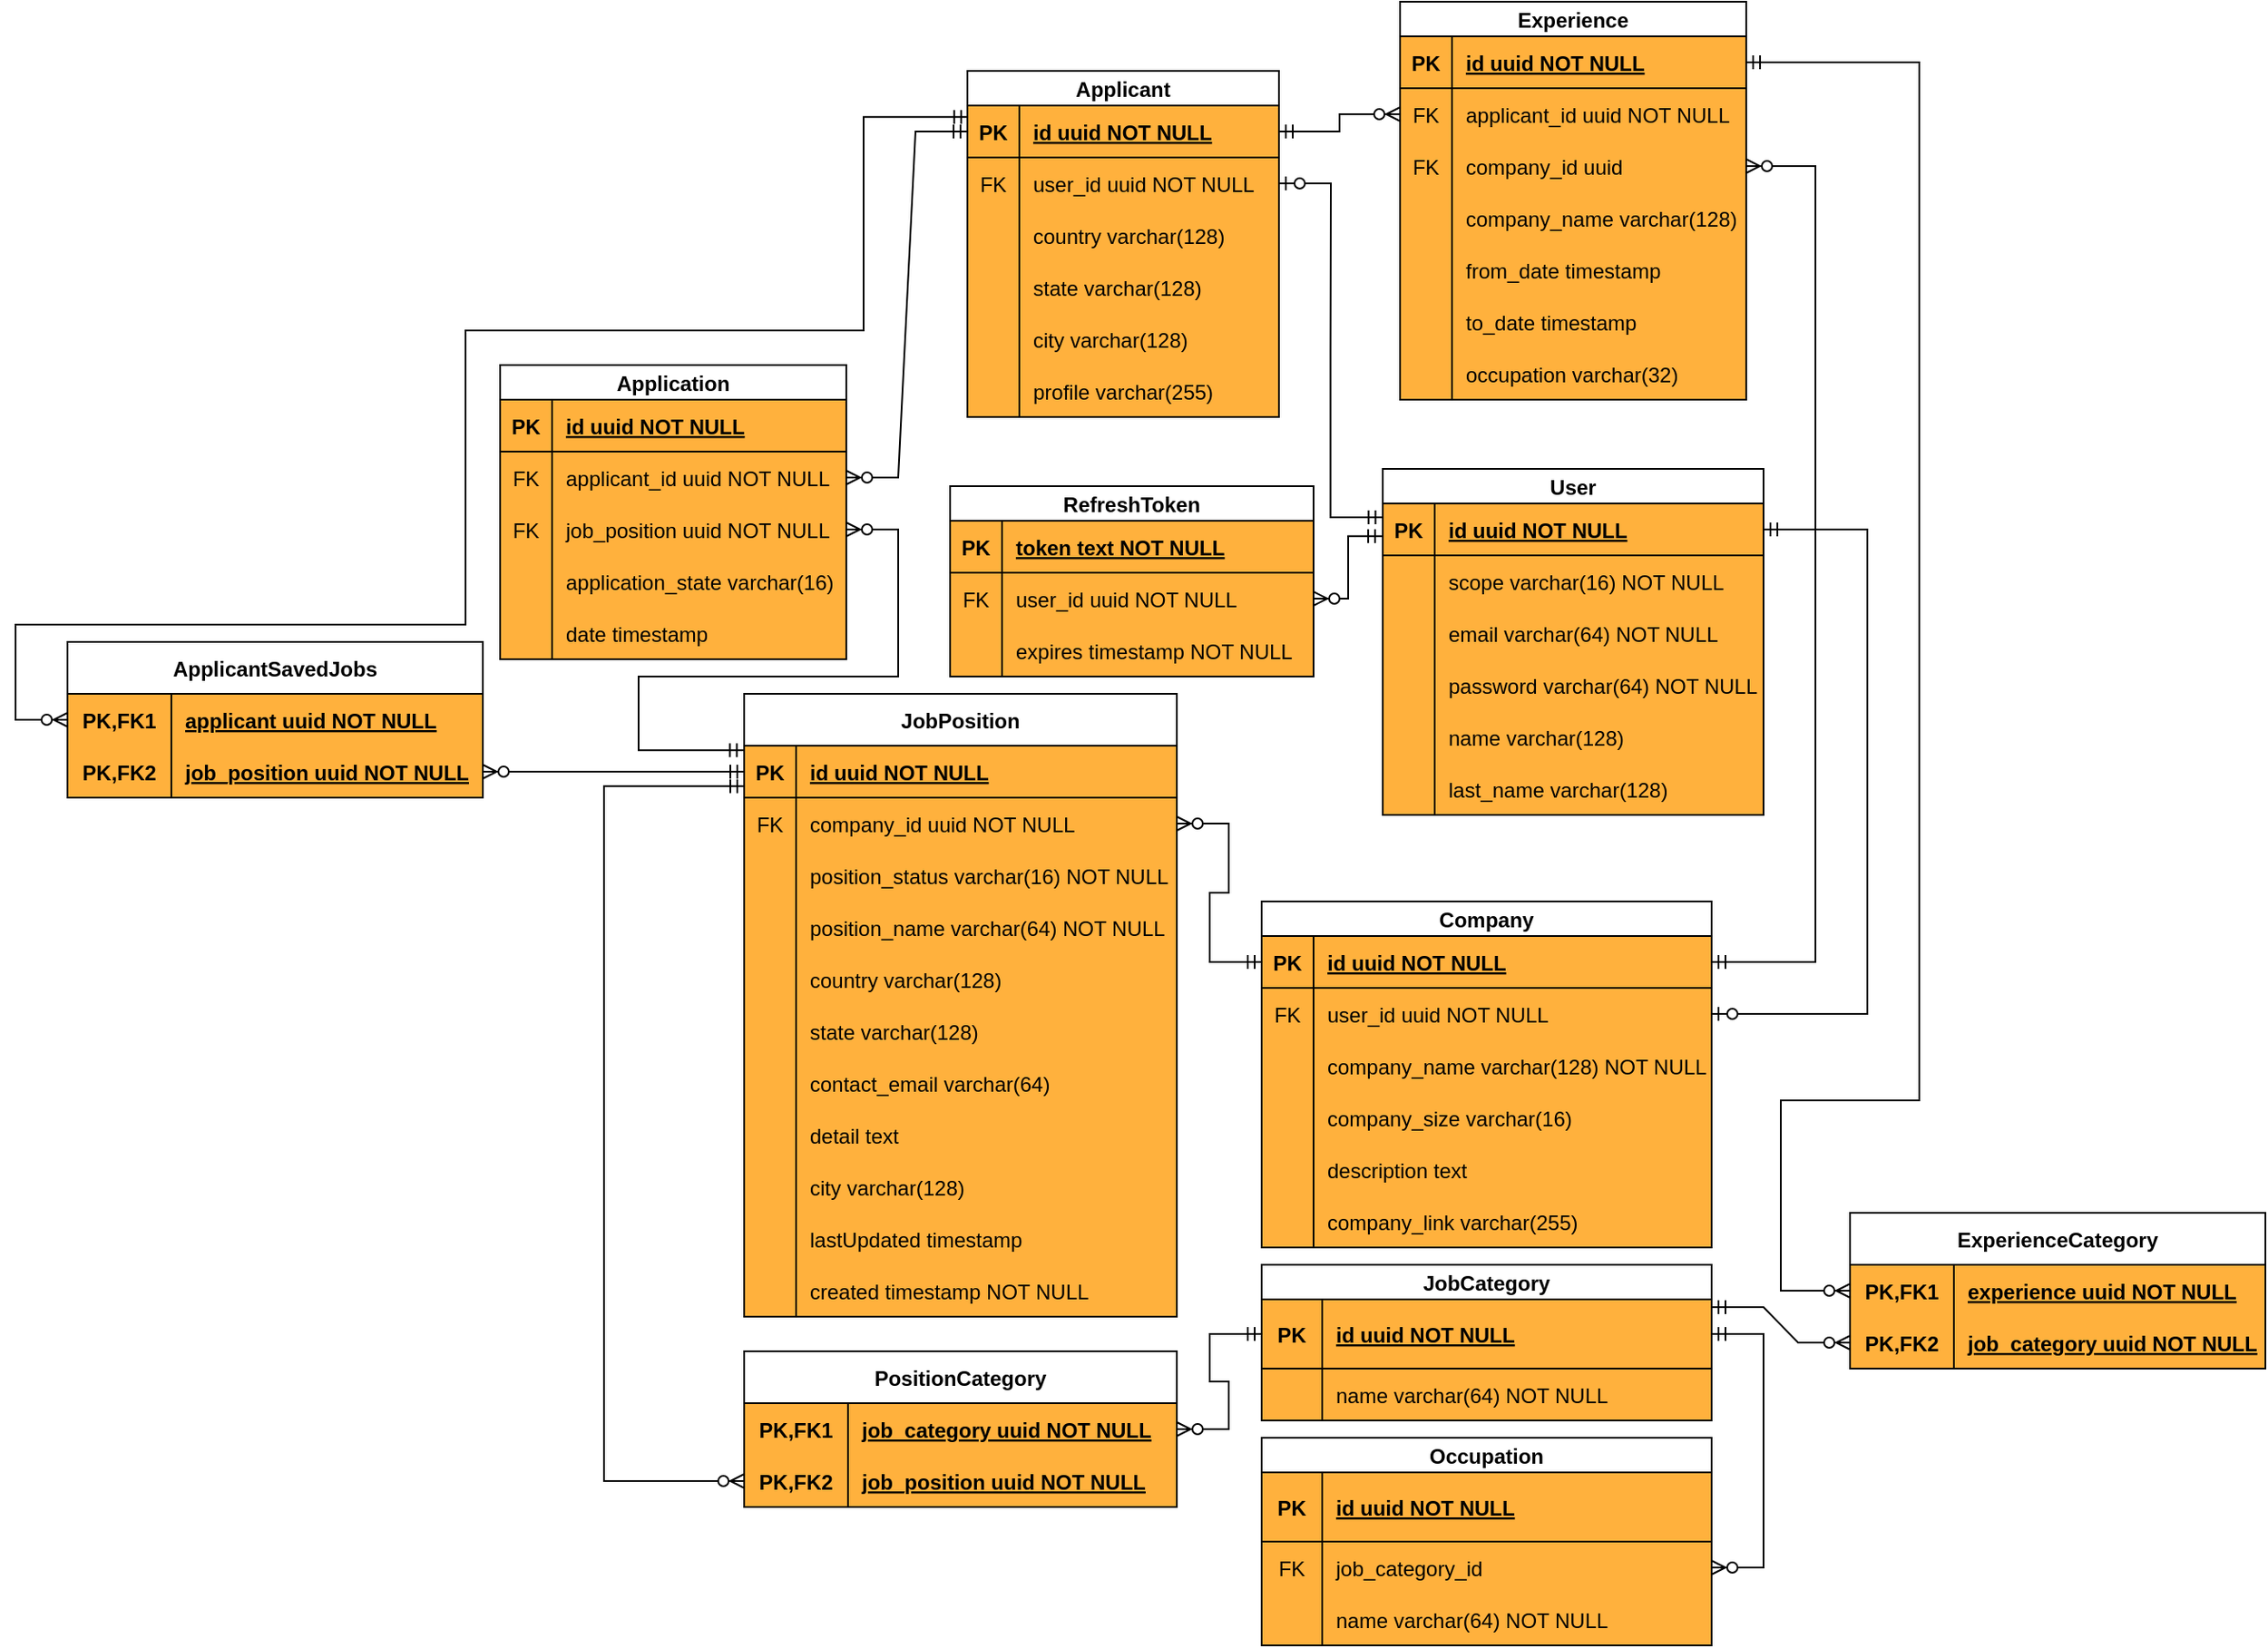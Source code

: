 <mxfile version="19.0.3" type="device"><diagram id="R2lEEEUBdFMjLlhIrx00" name="Page-1"><mxGraphModel dx="2333" dy="896" grid="1" gridSize="10" guides="1" tooltips="1" connect="1" arrows="1" fold="1" page="1" pageScale="1" pageWidth="850" pageHeight="1100" math="0" shadow="0" extFonts="Permanent Marker^https://fonts.googleapis.com/css?family=Permanent+Marker"><root><mxCell id="0"/><mxCell id="1" parent="0"/><mxCell id="CkSuaa5i9W2-ECU45eLG-1" value="Applicant" style="shape=table;startSize=20;container=1;collapsible=1;childLayout=tableLayout;fixedRows=1;rowLines=0;fontStyle=1;align=center;resizeLast=1;labelBackgroundColor=none;labelBorderColor=none;swimlaneFillColor=#FFB13D;" parent="1" vertex="1"><mxGeometry x="-250" y="160" width="180" height="200" as="geometry"/></mxCell><mxCell id="CkSuaa5i9W2-ECU45eLG-2" value="" style="shape=tableRow;horizontal=0;startSize=0;swimlaneHead=0;swimlaneBody=0;fillColor=none;collapsible=0;dropTarget=0;points=[[0,0.5],[1,0.5]];portConstraint=eastwest;top=0;left=0;right=0;bottom=1;" parent="CkSuaa5i9W2-ECU45eLG-1" vertex="1"><mxGeometry y="20" width="180" height="30" as="geometry"/></mxCell><mxCell id="CkSuaa5i9W2-ECU45eLG-3" value="PK" style="shape=partialRectangle;connectable=0;fillColor=none;top=0;left=0;bottom=0;right=0;fontStyle=1;overflow=hidden;" parent="CkSuaa5i9W2-ECU45eLG-2" vertex="1"><mxGeometry width="30" height="30" as="geometry"><mxRectangle width="30" height="30" as="alternateBounds"/></mxGeometry></mxCell><mxCell id="CkSuaa5i9W2-ECU45eLG-4" value="id uuid NOT NULL" style="shape=partialRectangle;connectable=0;fillColor=none;top=0;left=0;bottom=0;right=0;align=left;spacingLeft=6;fontStyle=5;overflow=hidden;" parent="CkSuaa5i9W2-ECU45eLG-2" vertex="1"><mxGeometry x="30" width="150" height="30" as="geometry"><mxRectangle width="150" height="30" as="alternateBounds"/></mxGeometry></mxCell><mxCell id="CkSuaa5i9W2-ECU45eLG-101" value="" style="shape=tableRow;horizontal=0;startSize=0;swimlaneHead=0;swimlaneBody=0;fillColor=none;collapsible=0;dropTarget=0;points=[[0,0.5],[1,0.5]];portConstraint=eastwest;top=0;left=0;right=0;bottom=0;" parent="CkSuaa5i9W2-ECU45eLG-1" vertex="1"><mxGeometry y="50" width="180" height="30" as="geometry"/></mxCell><mxCell id="CkSuaa5i9W2-ECU45eLG-102" value="FK" style="shape=partialRectangle;connectable=0;fillColor=none;top=0;left=0;bottom=0;right=0;fontStyle=0;overflow=hidden;" parent="CkSuaa5i9W2-ECU45eLG-101" vertex="1"><mxGeometry width="30" height="30" as="geometry"><mxRectangle width="30" height="30" as="alternateBounds"/></mxGeometry></mxCell><mxCell id="CkSuaa5i9W2-ECU45eLG-103" value="user_id uuid NOT NULL" style="shape=partialRectangle;connectable=0;fillColor=none;top=0;left=0;bottom=0;right=0;align=left;spacingLeft=6;fontStyle=0;overflow=hidden;" parent="CkSuaa5i9W2-ECU45eLG-101" vertex="1"><mxGeometry x="30" width="150" height="30" as="geometry"><mxRectangle width="150" height="30" as="alternateBounds"/></mxGeometry></mxCell><mxCell id="CkSuaa5i9W2-ECU45eLG-5" value="" style="shape=tableRow;horizontal=0;startSize=0;swimlaneHead=0;swimlaneBody=0;fillColor=none;collapsible=0;dropTarget=0;points=[[0,0.5],[1,0.5]];portConstraint=eastwest;top=0;left=0;right=0;bottom=0;" parent="CkSuaa5i9W2-ECU45eLG-1" vertex="1"><mxGeometry y="80" width="180" height="30" as="geometry"/></mxCell><mxCell id="CkSuaa5i9W2-ECU45eLG-6" value="" style="shape=partialRectangle;connectable=0;fillColor=none;top=0;left=0;bottom=0;right=0;editable=1;overflow=hidden;" parent="CkSuaa5i9W2-ECU45eLG-5" vertex="1"><mxGeometry width="30" height="30" as="geometry"><mxRectangle width="30" height="30" as="alternateBounds"/></mxGeometry></mxCell><mxCell id="CkSuaa5i9W2-ECU45eLG-7" value="country varchar(128)" style="shape=partialRectangle;connectable=0;fillColor=none;top=0;left=0;bottom=0;right=0;align=left;spacingLeft=6;overflow=hidden;" parent="CkSuaa5i9W2-ECU45eLG-5" vertex="1"><mxGeometry x="30" width="150" height="30" as="geometry"><mxRectangle width="150" height="30" as="alternateBounds"/></mxGeometry></mxCell><mxCell id="CkSuaa5i9W2-ECU45eLG-8" value="" style="shape=tableRow;horizontal=0;startSize=0;swimlaneHead=0;swimlaneBody=0;fillColor=none;collapsible=0;dropTarget=0;points=[[0,0.5],[1,0.5]];portConstraint=eastwest;top=0;left=0;right=0;bottom=0;" parent="CkSuaa5i9W2-ECU45eLG-1" vertex="1"><mxGeometry y="110" width="180" height="30" as="geometry"/></mxCell><mxCell id="CkSuaa5i9W2-ECU45eLG-9" value="" style="shape=partialRectangle;connectable=0;fillColor=none;top=0;left=0;bottom=0;right=0;editable=1;overflow=hidden;" parent="CkSuaa5i9W2-ECU45eLG-8" vertex="1"><mxGeometry width="30" height="30" as="geometry"><mxRectangle width="30" height="30" as="alternateBounds"/></mxGeometry></mxCell><mxCell id="CkSuaa5i9W2-ECU45eLG-10" value="state varchar(128)" style="shape=partialRectangle;connectable=0;fillColor=none;top=0;left=0;bottom=0;right=0;align=left;spacingLeft=6;overflow=hidden;" parent="CkSuaa5i9W2-ECU45eLG-8" vertex="1"><mxGeometry x="30" width="150" height="30" as="geometry"><mxRectangle width="150" height="30" as="alternateBounds"/></mxGeometry></mxCell><mxCell id="CkSuaa5i9W2-ECU45eLG-11" value="" style="shape=tableRow;horizontal=0;startSize=0;swimlaneHead=0;swimlaneBody=0;fillColor=none;collapsible=0;dropTarget=0;points=[[0,0.5],[1,0.5]];portConstraint=eastwest;top=0;left=0;right=0;bottom=0;" parent="CkSuaa5i9W2-ECU45eLG-1" vertex="1"><mxGeometry y="140" width="180" height="30" as="geometry"/></mxCell><mxCell id="CkSuaa5i9W2-ECU45eLG-12" value="" style="shape=partialRectangle;connectable=0;fillColor=none;top=0;left=0;bottom=0;right=0;editable=1;overflow=hidden;" parent="CkSuaa5i9W2-ECU45eLG-11" vertex="1"><mxGeometry width="30" height="30" as="geometry"><mxRectangle width="30" height="30" as="alternateBounds"/></mxGeometry></mxCell><mxCell id="CkSuaa5i9W2-ECU45eLG-13" value="city varchar(128)" style="shape=partialRectangle;connectable=0;fillColor=none;top=0;left=0;bottom=0;right=0;align=left;spacingLeft=6;overflow=hidden;" parent="CkSuaa5i9W2-ECU45eLG-11" vertex="1"><mxGeometry x="30" width="150" height="30" as="geometry"><mxRectangle width="150" height="30" as="alternateBounds"/></mxGeometry></mxCell><mxCell id="CkSuaa5i9W2-ECU45eLG-97" value="" style="shape=tableRow;horizontal=0;startSize=0;swimlaneHead=0;swimlaneBody=0;fillColor=none;collapsible=0;dropTarget=0;points=[[0,0.5],[1,0.5]];portConstraint=eastwest;top=0;left=0;right=0;bottom=0;" parent="CkSuaa5i9W2-ECU45eLG-1" vertex="1"><mxGeometry y="170" width="180" height="30" as="geometry"/></mxCell><mxCell id="CkSuaa5i9W2-ECU45eLG-98" value="" style="shape=partialRectangle;connectable=0;fillColor=none;top=0;left=0;bottom=0;right=0;editable=1;overflow=hidden;" parent="CkSuaa5i9W2-ECU45eLG-97" vertex="1"><mxGeometry width="30" height="30" as="geometry"><mxRectangle width="30" height="30" as="alternateBounds"/></mxGeometry></mxCell><mxCell id="CkSuaa5i9W2-ECU45eLG-99" value="profile varchar(255)" style="shape=partialRectangle;connectable=0;fillColor=none;top=0;left=0;bottom=0;right=0;align=left;spacingLeft=6;overflow=hidden;" parent="CkSuaa5i9W2-ECU45eLG-97" vertex="1"><mxGeometry x="30" width="150" height="30" as="geometry"><mxRectangle width="150" height="30" as="alternateBounds"/></mxGeometry></mxCell><mxCell id="CkSuaa5i9W2-ECU45eLG-14" value="Application" style="shape=table;startSize=20;container=1;collapsible=1;childLayout=tableLayout;fixedRows=1;rowLines=0;fontStyle=1;align=center;resizeLast=1;swimlaneFillColor=#FFB13D;" parent="1" vertex="1"><mxGeometry x="-520" y="330" width="200" height="170" as="geometry"><mxRectangle x="320" y="380" width="100" height="20" as="alternateBounds"/></mxGeometry></mxCell><mxCell id="CkSuaa5i9W2-ECU45eLG-15" value="" style="shape=tableRow;horizontal=0;startSize=0;swimlaneHead=0;swimlaneBody=0;fillColor=none;collapsible=0;dropTarget=0;points=[[0,0.5],[1,0.5]];portConstraint=eastwest;top=0;left=0;right=0;bottom=1;" parent="CkSuaa5i9W2-ECU45eLG-14" vertex="1"><mxGeometry y="20" width="200" height="30" as="geometry"/></mxCell><mxCell id="CkSuaa5i9W2-ECU45eLG-16" value="PK" style="shape=partialRectangle;connectable=0;fillColor=none;top=0;left=0;bottom=0;right=0;fontStyle=1;overflow=hidden;" parent="CkSuaa5i9W2-ECU45eLG-15" vertex="1"><mxGeometry width="30" height="30" as="geometry"><mxRectangle width="30" height="30" as="alternateBounds"/></mxGeometry></mxCell><mxCell id="CkSuaa5i9W2-ECU45eLG-17" value="id uuid NOT NULL" style="shape=partialRectangle;connectable=0;fillColor=none;top=0;left=0;bottom=0;right=0;align=left;spacingLeft=6;fontStyle=5;overflow=hidden;" parent="CkSuaa5i9W2-ECU45eLG-15" vertex="1"><mxGeometry x="30" width="170" height="30" as="geometry"><mxRectangle width="170" height="30" as="alternateBounds"/></mxGeometry></mxCell><mxCell id="CkSuaa5i9W2-ECU45eLG-136" value="" style="shape=tableRow;horizontal=0;startSize=0;swimlaneHead=0;swimlaneBody=0;fillColor=none;collapsible=0;dropTarget=0;points=[[0,0.5],[1,0.5]];portConstraint=eastwest;top=0;left=0;right=0;bottom=0;" parent="CkSuaa5i9W2-ECU45eLG-14" vertex="1"><mxGeometry y="50" width="200" height="30" as="geometry"/></mxCell><mxCell id="CkSuaa5i9W2-ECU45eLG-137" value="FK" style="shape=partialRectangle;connectable=0;fillColor=none;top=0;left=0;bottom=0;right=0;fontStyle=0;overflow=hidden;" parent="CkSuaa5i9W2-ECU45eLG-136" vertex="1"><mxGeometry width="30" height="30" as="geometry"><mxRectangle width="30" height="30" as="alternateBounds"/></mxGeometry></mxCell><mxCell id="CkSuaa5i9W2-ECU45eLG-138" value="applicant_id uuid NOT NULL" style="shape=partialRectangle;connectable=0;fillColor=none;top=0;left=0;bottom=0;right=0;align=left;spacingLeft=6;fontStyle=0;overflow=hidden;" parent="CkSuaa5i9W2-ECU45eLG-136" vertex="1"><mxGeometry x="30" width="170" height="30" as="geometry"><mxRectangle width="170" height="30" as="alternateBounds"/></mxGeometry></mxCell><mxCell id="CkSuaa5i9W2-ECU45eLG-162" value="" style="shape=tableRow;horizontal=0;startSize=0;swimlaneHead=0;swimlaneBody=0;fillColor=none;collapsible=0;dropTarget=0;points=[[0,0.5],[1,0.5]];portConstraint=eastwest;top=0;left=0;right=0;bottom=0;" parent="CkSuaa5i9W2-ECU45eLG-14" vertex="1"><mxGeometry y="80" width="200" height="30" as="geometry"/></mxCell><mxCell id="CkSuaa5i9W2-ECU45eLG-163" value="FK" style="shape=partialRectangle;connectable=0;fillColor=none;top=0;left=0;bottom=0;right=0;fontStyle=0;overflow=hidden;" parent="CkSuaa5i9W2-ECU45eLG-162" vertex="1"><mxGeometry width="30" height="30" as="geometry"><mxRectangle width="30" height="30" as="alternateBounds"/></mxGeometry></mxCell><mxCell id="CkSuaa5i9W2-ECU45eLG-164" value="job_position uuid NOT NULL" style="shape=partialRectangle;connectable=0;fillColor=none;top=0;left=0;bottom=0;right=0;align=left;spacingLeft=6;fontStyle=0;overflow=hidden;" parent="CkSuaa5i9W2-ECU45eLG-162" vertex="1"><mxGeometry x="30" width="170" height="30" as="geometry"><mxRectangle width="170" height="30" as="alternateBounds"/></mxGeometry></mxCell><mxCell id="CkSuaa5i9W2-ECU45eLG-141" value="" style="shape=tableRow;horizontal=0;startSize=0;swimlaneHead=0;swimlaneBody=0;fillColor=none;collapsible=0;dropTarget=0;points=[[0,0.5],[1,0.5]];portConstraint=eastwest;top=0;left=0;right=0;bottom=0;" parent="CkSuaa5i9W2-ECU45eLG-14" vertex="1"><mxGeometry y="110" width="200" height="30" as="geometry"/></mxCell><mxCell id="CkSuaa5i9W2-ECU45eLG-142" value="" style="shape=partialRectangle;connectable=0;fillColor=none;top=0;left=0;bottom=0;right=0;editable=1;overflow=hidden;" parent="CkSuaa5i9W2-ECU45eLG-141" vertex="1"><mxGeometry width="30" height="30" as="geometry"><mxRectangle width="30" height="30" as="alternateBounds"/></mxGeometry></mxCell><mxCell id="CkSuaa5i9W2-ECU45eLG-143" value="application_state varchar(16)" style="shape=partialRectangle;connectable=0;fillColor=none;top=0;left=0;bottom=0;right=0;align=left;spacingLeft=6;overflow=hidden;" parent="CkSuaa5i9W2-ECU45eLG-141" vertex="1"><mxGeometry x="30" width="170" height="30" as="geometry"><mxRectangle width="170" height="30" as="alternateBounds"/></mxGeometry></mxCell><mxCell id="CkSuaa5i9W2-ECU45eLG-145" value="" style="shape=tableRow;horizontal=0;startSize=0;swimlaneHead=0;swimlaneBody=0;fillColor=none;collapsible=0;dropTarget=0;points=[[0,0.5],[1,0.5]];portConstraint=eastwest;top=0;left=0;right=0;bottom=0;" parent="CkSuaa5i9W2-ECU45eLG-14" vertex="1"><mxGeometry y="140" width="200" height="30" as="geometry"/></mxCell><mxCell id="CkSuaa5i9W2-ECU45eLG-146" value="" style="shape=partialRectangle;connectable=0;fillColor=none;top=0;left=0;bottom=0;right=0;editable=1;overflow=hidden;" parent="CkSuaa5i9W2-ECU45eLG-145" vertex="1"><mxGeometry width="30" height="30" as="geometry"><mxRectangle width="30" height="30" as="alternateBounds"/></mxGeometry></mxCell><mxCell id="CkSuaa5i9W2-ECU45eLG-147" value="date timestamp" style="shape=partialRectangle;connectable=0;fillColor=none;top=0;left=0;bottom=0;right=0;align=left;spacingLeft=6;overflow=hidden;" parent="CkSuaa5i9W2-ECU45eLG-145" vertex="1"><mxGeometry x="30" width="170" height="30" as="geometry"><mxRectangle width="170" height="30" as="alternateBounds"/></mxGeometry></mxCell><mxCell id="CkSuaa5i9W2-ECU45eLG-27" value="Company" style="shape=table;startSize=20;container=1;collapsible=1;childLayout=tableLayout;fixedRows=1;rowLines=0;fontStyle=1;align=center;resizeLast=1;swimlaneFillColor=#FFB13D;" parent="1" vertex="1"><mxGeometry x="-80" y="640" width="260" height="200" as="geometry"/></mxCell><mxCell id="CkSuaa5i9W2-ECU45eLG-28" value="" style="shape=tableRow;horizontal=0;startSize=0;swimlaneHead=0;swimlaneBody=0;fillColor=none;collapsible=0;dropTarget=0;points=[[0,0.5],[1,0.5]];portConstraint=eastwest;top=0;left=0;right=0;bottom=1;" parent="CkSuaa5i9W2-ECU45eLG-27" vertex="1"><mxGeometry y="20" width="260" height="30" as="geometry"/></mxCell><mxCell id="CkSuaa5i9W2-ECU45eLG-29" value="PK" style="shape=partialRectangle;connectable=0;fillColor=none;top=0;left=0;bottom=0;right=0;fontStyle=1;overflow=hidden;" parent="CkSuaa5i9W2-ECU45eLG-28" vertex="1"><mxGeometry width="30" height="30" as="geometry"><mxRectangle width="30" height="30" as="alternateBounds"/></mxGeometry></mxCell><mxCell id="CkSuaa5i9W2-ECU45eLG-30" value="id uuid NOT NULL" style="shape=partialRectangle;connectable=0;fillColor=none;top=0;left=0;bottom=0;right=0;align=left;spacingLeft=6;fontStyle=5;overflow=hidden;" parent="CkSuaa5i9W2-ECU45eLG-28" vertex="1"><mxGeometry x="30" width="230" height="30" as="geometry"><mxRectangle width="230" height="30" as="alternateBounds"/></mxGeometry></mxCell><mxCell id="CkSuaa5i9W2-ECU45eLG-197" value="" style="shape=tableRow;horizontal=0;startSize=0;swimlaneHead=0;swimlaneBody=0;fillColor=none;collapsible=0;dropTarget=0;points=[[0,0.5],[1,0.5]];portConstraint=eastwest;top=0;left=0;right=0;bottom=0;" parent="CkSuaa5i9W2-ECU45eLG-27" vertex="1"><mxGeometry y="50" width="260" height="30" as="geometry"/></mxCell><mxCell id="CkSuaa5i9W2-ECU45eLG-198" value="FK" style="shape=partialRectangle;connectable=0;fillColor=none;top=0;left=0;bottom=0;right=0;fontStyle=0;overflow=hidden;" parent="CkSuaa5i9W2-ECU45eLG-197" vertex="1"><mxGeometry width="30" height="30" as="geometry"><mxRectangle width="30" height="30" as="alternateBounds"/></mxGeometry></mxCell><mxCell id="CkSuaa5i9W2-ECU45eLG-199" value="user_id uuid NOT NULL" style="shape=partialRectangle;connectable=0;fillColor=none;top=0;left=0;bottom=0;right=0;align=left;spacingLeft=6;fontStyle=0;overflow=hidden;" parent="CkSuaa5i9W2-ECU45eLG-197" vertex="1"><mxGeometry x="30" width="230" height="30" as="geometry"><mxRectangle width="230" height="30" as="alternateBounds"/></mxGeometry></mxCell><mxCell id="CkSuaa5i9W2-ECU45eLG-34" value="" style="shape=tableRow;horizontal=0;startSize=0;swimlaneHead=0;swimlaneBody=0;fillColor=none;collapsible=0;dropTarget=0;points=[[0,0.5],[1,0.5]];portConstraint=eastwest;top=0;left=0;right=0;bottom=0;" parent="CkSuaa5i9W2-ECU45eLG-27" vertex="1"><mxGeometry y="80" width="260" height="30" as="geometry"/></mxCell><mxCell id="CkSuaa5i9W2-ECU45eLG-35" value="" style="shape=partialRectangle;connectable=0;fillColor=none;top=0;left=0;bottom=0;right=0;editable=1;overflow=hidden;" parent="CkSuaa5i9W2-ECU45eLG-34" vertex="1"><mxGeometry width="30" height="30" as="geometry"><mxRectangle width="30" height="30" as="alternateBounds"/></mxGeometry></mxCell><mxCell id="CkSuaa5i9W2-ECU45eLG-36" value="company_name varchar(128) NOT NULL" style="shape=partialRectangle;connectable=0;fillColor=none;top=0;left=0;bottom=0;right=0;align=left;spacingLeft=6;overflow=hidden;" parent="CkSuaa5i9W2-ECU45eLG-34" vertex="1"><mxGeometry x="30" width="230" height="30" as="geometry"><mxRectangle width="230" height="30" as="alternateBounds"/></mxGeometry></mxCell><mxCell id="8o4i8CNLVn3KkMKh3STi-8" value="" style="shape=tableRow;horizontal=0;startSize=0;swimlaneHead=0;swimlaneBody=0;fillColor=none;collapsible=0;dropTarget=0;points=[[0,0.5],[1,0.5]];portConstraint=eastwest;top=0;left=0;right=0;bottom=0;" parent="CkSuaa5i9W2-ECU45eLG-27" vertex="1"><mxGeometry y="110" width="260" height="30" as="geometry"/></mxCell><mxCell id="8o4i8CNLVn3KkMKh3STi-9" value="" style="shape=partialRectangle;connectable=0;fillColor=none;top=0;left=0;bottom=0;right=0;editable=1;overflow=hidden;" parent="8o4i8CNLVn3KkMKh3STi-8" vertex="1"><mxGeometry width="30" height="30" as="geometry"><mxRectangle width="30" height="30" as="alternateBounds"/></mxGeometry></mxCell><mxCell id="8o4i8CNLVn3KkMKh3STi-10" value="company_size varchar(16)" style="shape=partialRectangle;connectable=0;fillColor=none;top=0;left=0;bottom=0;right=0;align=left;spacingLeft=6;overflow=hidden;" parent="8o4i8CNLVn3KkMKh3STi-8" vertex="1"><mxGeometry x="30" width="230" height="30" as="geometry"><mxRectangle width="230" height="30" as="alternateBounds"/></mxGeometry></mxCell><mxCell id="LhY12gXk-d7xMy7h7sn--10" value="" style="shape=tableRow;horizontal=0;startSize=0;swimlaneHead=0;swimlaneBody=0;fillColor=none;collapsible=0;dropTarget=0;points=[[0,0.5],[1,0.5]];portConstraint=eastwest;top=0;left=0;right=0;bottom=0;" parent="CkSuaa5i9W2-ECU45eLG-27" vertex="1"><mxGeometry y="140" width="260" height="30" as="geometry"/></mxCell><mxCell id="LhY12gXk-d7xMy7h7sn--11" value="" style="shape=partialRectangle;connectable=0;fillColor=none;top=0;left=0;bottom=0;right=0;editable=1;overflow=hidden;" parent="LhY12gXk-d7xMy7h7sn--10" vertex="1"><mxGeometry width="30" height="30" as="geometry"><mxRectangle width="30" height="30" as="alternateBounds"/></mxGeometry></mxCell><mxCell id="LhY12gXk-d7xMy7h7sn--12" value="description text" style="shape=partialRectangle;connectable=0;fillColor=none;top=0;left=0;bottom=0;right=0;align=left;spacingLeft=6;overflow=hidden;" parent="LhY12gXk-d7xMy7h7sn--10" vertex="1"><mxGeometry x="30" width="230" height="30" as="geometry"><mxRectangle width="230" height="30" as="alternateBounds"/></mxGeometry></mxCell><mxCell id="CkSuaa5i9W2-ECU45eLG-37" value="" style="shape=tableRow;horizontal=0;startSize=0;swimlaneHead=0;swimlaneBody=0;fillColor=none;collapsible=0;dropTarget=0;points=[[0,0.5],[1,0.5]];portConstraint=eastwest;top=0;left=0;right=0;bottom=0;" parent="CkSuaa5i9W2-ECU45eLG-27" vertex="1"><mxGeometry y="170" width="260" height="30" as="geometry"/></mxCell><mxCell id="CkSuaa5i9W2-ECU45eLG-38" value="" style="shape=partialRectangle;connectable=0;fillColor=none;top=0;left=0;bottom=0;right=0;editable=1;overflow=hidden;" parent="CkSuaa5i9W2-ECU45eLG-37" vertex="1"><mxGeometry width="30" height="30" as="geometry"><mxRectangle width="30" height="30" as="alternateBounds"/></mxGeometry></mxCell><mxCell id="CkSuaa5i9W2-ECU45eLG-39" value="company_link varchar(255)" style="shape=partialRectangle;connectable=0;fillColor=none;top=0;left=0;bottom=0;right=0;align=left;spacingLeft=6;overflow=hidden;" parent="CkSuaa5i9W2-ECU45eLG-37" vertex="1"><mxGeometry x="30" width="230" height="30" as="geometry"><mxRectangle width="230" height="30" as="alternateBounds"/></mxGeometry></mxCell><mxCell id="CkSuaa5i9W2-ECU45eLG-40" value="Experience" style="shape=table;startSize=20;container=1;collapsible=1;childLayout=tableLayout;fixedRows=1;rowLines=0;fontStyle=1;align=center;resizeLast=1;swimlaneFillColor=#FFB13D;" parent="1" vertex="1"><mxGeometry y="120" width="200" height="230" as="geometry"/></mxCell><mxCell id="CkSuaa5i9W2-ECU45eLG-41" value="" style="shape=tableRow;horizontal=0;startSize=0;swimlaneHead=0;swimlaneBody=0;fillColor=none;collapsible=0;dropTarget=0;points=[[0,0.5],[1,0.5]];portConstraint=eastwest;top=0;left=0;right=0;bottom=1;" parent="CkSuaa5i9W2-ECU45eLG-40" vertex="1"><mxGeometry y="20" width="200" height="30" as="geometry"/></mxCell><mxCell id="CkSuaa5i9W2-ECU45eLG-42" value="PK" style="shape=partialRectangle;connectable=0;fillColor=none;top=0;left=0;bottom=0;right=0;fontStyle=1;overflow=hidden;" parent="CkSuaa5i9W2-ECU45eLG-41" vertex="1"><mxGeometry width="30" height="30" as="geometry"><mxRectangle width="30" height="30" as="alternateBounds"/></mxGeometry></mxCell><mxCell id="CkSuaa5i9W2-ECU45eLG-43" value="id uuid NOT NULL" style="shape=partialRectangle;connectable=0;fillColor=none;top=0;left=0;bottom=0;right=0;align=left;spacingLeft=6;fontStyle=5;overflow=hidden;" parent="CkSuaa5i9W2-ECU45eLG-41" vertex="1"><mxGeometry x="30" width="170" height="30" as="geometry"><mxRectangle width="170" height="30" as="alternateBounds"/></mxGeometry></mxCell><mxCell id="CkSuaa5i9W2-ECU45eLG-129" value="" style="shape=tableRow;horizontal=0;startSize=0;swimlaneHead=0;swimlaneBody=0;fillColor=none;collapsible=0;dropTarget=0;points=[[0,0.5],[1,0.5]];portConstraint=eastwest;top=0;left=0;right=0;bottom=0;" parent="CkSuaa5i9W2-ECU45eLG-40" vertex="1"><mxGeometry y="50" width="200" height="30" as="geometry"/></mxCell><mxCell id="CkSuaa5i9W2-ECU45eLG-130" value="FK" style="shape=partialRectangle;connectable=0;fillColor=none;top=0;left=0;bottom=0;right=0;fontStyle=0;overflow=hidden;" parent="CkSuaa5i9W2-ECU45eLG-129" vertex="1"><mxGeometry width="30" height="30" as="geometry"><mxRectangle width="30" height="30" as="alternateBounds"/></mxGeometry></mxCell><mxCell id="CkSuaa5i9W2-ECU45eLG-131" value="applicant_id uuid NOT NULL" style="shape=partialRectangle;connectable=0;fillColor=none;top=0;left=0;bottom=0;right=0;align=left;spacingLeft=6;fontStyle=0;overflow=hidden;" parent="CkSuaa5i9W2-ECU45eLG-129" vertex="1"><mxGeometry x="30" width="170" height="30" as="geometry"><mxRectangle width="170" height="30" as="alternateBounds"/></mxGeometry></mxCell><mxCell id="CkSuaa5i9W2-ECU45eLG-216" value="" style="shape=tableRow;horizontal=0;startSize=0;swimlaneHead=0;swimlaneBody=0;fillColor=none;collapsible=0;dropTarget=0;points=[[0,0.5],[1,0.5]];portConstraint=eastwest;top=0;left=0;right=0;bottom=0;" parent="CkSuaa5i9W2-ECU45eLG-40" vertex="1"><mxGeometry y="80" width="200" height="30" as="geometry"/></mxCell><mxCell id="CkSuaa5i9W2-ECU45eLG-217" value="FK" style="shape=partialRectangle;connectable=0;fillColor=none;top=0;left=0;bottom=0;right=0;fontStyle=0;overflow=hidden;" parent="CkSuaa5i9W2-ECU45eLG-216" vertex="1"><mxGeometry width="30" height="30" as="geometry"><mxRectangle width="30" height="30" as="alternateBounds"/></mxGeometry></mxCell><mxCell id="CkSuaa5i9W2-ECU45eLG-218" value="company_id uuid" style="shape=partialRectangle;connectable=0;fillColor=none;top=0;left=0;bottom=0;right=0;align=left;spacingLeft=6;fontStyle=0;overflow=hidden;" parent="CkSuaa5i9W2-ECU45eLG-216" vertex="1"><mxGeometry x="30" width="170" height="30" as="geometry"><mxRectangle width="170" height="30" as="alternateBounds"/></mxGeometry></mxCell><mxCell id="CkSuaa5i9W2-ECU45eLG-221" value="" style="shape=tableRow;horizontal=0;startSize=0;swimlaneHead=0;swimlaneBody=0;fillColor=none;collapsible=0;dropTarget=0;points=[[0,0.5],[1,0.5]];portConstraint=eastwest;top=0;left=0;right=0;bottom=0;" parent="CkSuaa5i9W2-ECU45eLG-40" vertex="1"><mxGeometry y="110" width="200" height="30" as="geometry"/></mxCell><mxCell id="CkSuaa5i9W2-ECU45eLG-222" value="" style="shape=partialRectangle;connectable=0;fillColor=none;top=0;left=0;bottom=0;right=0;editable=1;overflow=hidden;" parent="CkSuaa5i9W2-ECU45eLG-221" vertex="1"><mxGeometry width="30" height="30" as="geometry"><mxRectangle width="30" height="30" as="alternateBounds"/></mxGeometry></mxCell><mxCell id="CkSuaa5i9W2-ECU45eLG-223" value="company_name varchar(128)" style="shape=partialRectangle;connectable=0;fillColor=none;top=0;left=0;bottom=0;right=0;align=left;spacingLeft=6;overflow=hidden;" parent="CkSuaa5i9W2-ECU45eLG-221" vertex="1"><mxGeometry x="30" width="170" height="30" as="geometry"><mxRectangle width="170" height="30" as="alternateBounds"/></mxGeometry></mxCell><mxCell id="CkSuaa5i9W2-ECU45eLG-225" value="" style="shape=tableRow;horizontal=0;startSize=0;swimlaneHead=0;swimlaneBody=0;fillColor=none;collapsible=0;dropTarget=0;points=[[0,0.5],[1,0.5]];portConstraint=eastwest;top=0;left=0;right=0;bottom=0;" parent="CkSuaa5i9W2-ECU45eLG-40" vertex="1"><mxGeometry y="140" width="200" height="30" as="geometry"/></mxCell><mxCell id="CkSuaa5i9W2-ECU45eLG-226" value="" style="shape=partialRectangle;connectable=0;fillColor=none;top=0;left=0;bottom=0;right=0;editable=1;overflow=hidden;" parent="CkSuaa5i9W2-ECU45eLG-225" vertex="1"><mxGeometry width="30" height="30" as="geometry"><mxRectangle width="30" height="30" as="alternateBounds"/></mxGeometry></mxCell><mxCell id="CkSuaa5i9W2-ECU45eLG-227" value="from_date timestamp" style="shape=partialRectangle;connectable=0;fillColor=none;top=0;left=0;bottom=0;right=0;align=left;spacingLeft=6;overflow=hidden;" parent="CkSuaa5i9W2-ECU45eLG-225" vertex="1"><mxGeometry x="30" width="170" height="30" as="geometry"><mxRectangle width="170" height="30" as="alternateBounds"/></mxGeometry></mxCell><mxCell id="CkSuaa5i9W2-ECU45eLG-229" value="" style="shape=tableRow;horizontal=0;startSize=0;swimlaneHead=0;swimlaneBody=0;fillColor=none;collapsible=0;dropTarget=0;points=[[0,0.5],[1,0.5]];portConstraint=eastwest;top=0;left=0;right=0;bottom=0;" parent="CkSuaa5i9W2-ECU45eLG-40" vertex="1"><mxGeometry y="170" width="200" height="30" as="geometry"/></mxCell><mxCell id="CkSuaa5i9W2-ECU45eLG-230" value="" style="shape=partialRectangle;connectable=0;fillColor=none;top=0;left=0;bottom=0;right=0;editable=1;overflow=hidden;" parent="CkSuaa5i9W2-ECU45eLG-229" vertex="1"><mxGeometry width="30" height="30" as="geometry"><mxRectangle width="30" height="30" as="alternateBounds"/></mxGeometry></mxCell><mxCell id="CkSuaa5i9W2-ECU45eLG-231" value="to_date timestamp" style="shape=partialRectangle;connectable=0;fillColor=none;top=0;left=0;bottom=0;right=0;align=left;spacingLeft=6;overflow=hidden;" parent="CkSuaa5i9W2-ECU45eLG-229" vertex="1"><mxGeometry x="30" width="170" height="30" as="geometry"><mxRectangle width="170" height="30" as="alternateBounds"/></mxGeometry></mxCell><mxCell id="r0GoA5MwfqIia-vqB8ta-2" value="" style="shape=tableRow;horizontal=0;startSize=0;swimlaneHead=0;swimlaneBody=0;fillColor=none;collapsible=0;dropTarget=0;points=[[0,0.5],[1,0.5]];portConstraint=eastwest;top=0;left=0;right=0;bottom=0;" parent="CkSuaa5i9W2-ECU45eLG-40" vertex="1"><mxGeometry y="200" width="200" height="30" as="geometry"/></mxCell><mxCell id="r0GoA5MwfqIia-vqB8ta-3" value="" style="shape=partialRectangle;connectable=0;fillColor=none;top=0;left=0;bottom=0;right=0;editable=1;overflow=hidden;" parent="r0GoA5MwfqIia-vqB8ta-2" vertex="1"><mxGeometry width="30" height="30" as="geometry"><mxRectangle width="30" height="30" as="alternateBounds"/></mxGeometry></mxCell><mxCell id="r0GoA5MwfqIia-vqB8ta-4" value="occupation varchar(32)" style="shape=partialRectangle;connectable=0;fillColor=none;top=0;left=0;bottom=0;right=0;align=left;spacingLeft=6;overflow=hidden;" parent="r0GoA5MwfqIia-vqB8ta-2" vertex="1"><mxGeometry x="30" width="170" height="30" as="geometry"><mxRectangle width="170" height="30" as="alternateBounds"/></mxGeometry></mxCell><mxCell id="CkSuaa5i9W2-ECU45eLG-53" value="JobCategory" style="shape=table;startSize=20;container=1;collapsible=1;childLayout=tableLayout;fixedRows=1;rowLines=0;fontStyle=1;align=center;resizeLast=1;swimlaneFillColor=#FFB13D;" parent="1" vertex="1"><mxGeometry x="-80" y="850" width="260" height="90" as="geometry"/></mxCell><mxCell id="CkSuaa5i9W2-ECU45eLG-54" value="" style="shape=tableRow;horizontal=0;startSize=0;swimlaneHead=0;swimlaneBody=0;fillColor=none;collapsible=0;dropTarget=0;points=[[0,0.5],[1,0.5]];portConstraint=eastwest;top=0;left=0;right=0;bottom=1;" parent="CkSuaa5i9W2-ECU45eLG-53" vertex="1"><mxGeometry y="20" width="260" height="40" as="geometry"/></mxCell><mxCell id="CkSuaa5i9W2-ECU45eLG-55" value="PK" style="shape=partialRectangle;connectable=0;fillColor=none;top=0;left=0;bottom=0;right=0;fontStyle=1;overflow=hidden;" parent="CkSuaa5i9W2-ECU45eLG-54" vertex="1"><mxGeometry width="35" height="40" as="geometry"><mxRectangle width="35" height="40" as="alternateBounds"/></mxGeometry></mxCell><mxCell id="CkSuaa5i9W2-ECU45eLG-56" value="id uuid NOT NULL" style="shape=partialRectangle;connectable=0;fillColor=none;top=0;left=0;bottom=0;right=0;align=left;spacingLeft=6;fontStyle=5;overflow=hidden;" parent="CkSuaa5i9W2-ECU45eLG-54" vertex="1"><mxGeometry x="35" width="225" height="40" as="geometry"><mxRectangle width="225" height="40" as="alternateBounds"/></mxGeometry></mxCell><mxCell id="CkSuaa5i9W2-ECU45eLG-57" value="" style="shape=tableRow;horizontal=0;startSize=0;swimlaneHead=0;swimlaneBody=0;fillColor=none;collapsible=0;dropTarget=0;points=[[0,0.5],[1,0.5]];portConstraint=eastwest;top=0;left=0;right=0;bottom=0;" parent="CkSuaa5i9W2-ECU45eLG-53" vertex="1"><mxGeometry y="60" width="260" height="30" as="geometry"/></mxCell><mxCell id="CkSuaa5i9W2-ECU45eLG-58" value="" style="shape=partialRectangle;connectable=0;fillColor=none;top=0;left=0;bottom=0;right=0;editable=1;overflow=hidden;" parent="CkSuaa5i9W2-ECU45eLG-57" vertex="1"><mxGeometry width="35" height="30" as="geometry"><mxRectangle width="35" height="30" as="alternateBounds"/></mxGeometry></mxCell><mxCell id="CkSuaa5i9W2-ECU45eLG-59" value="name varchar(64) NOT NULL" style="shape=partialRectangle;connectable=0;fillColor=none;top=0;left=0;bottom=0;right=0;align=left;spacingLeft=6;overflow=hidden;" parent="CkSuaa5i9W2-ECU45eLG-57" vertex="1"><mxGeometry x="35" width="225" height="30" as="geometry"><mxRectangle width="225" height="30" as="alternateBounds"/></mxGeometry></mxCell><mxCell id="CkSuaa5i9W2-ECU45eLG-67" value="RefreshToken" style="shape=table;startSize=20;container=1;collapsible=1;childLayout=tableLayout;fixedRows=1;rowLines=0;fontStyle=1;align=center;resizeLast=1;swimlaneFillColor=#FFB13D;" parent="1" vertex="1"><mxGeometry x="-260" y="400" width="210" height="110" as="geometry"/></mxCell><mxCell id="CkSuaa5i9W2-ECU45eLG-68" value="" style="shape=tableRow;horizontal=0;startSize=0;swimlaneHead=0;swimlaneBody=0;fillColor=none;collapsible=0;dropTarget=0;points=[[0,0.5],[1,0.5]];portConstraint=eastwest;top=0;left=0;right=0;bottom=1;" parent="CkSuaa5i9W2-ECU45eLG-67" vertex="1"><mxGeometry y="20" width="210" height="30" as="geometry"/></mxCell><mxCell id="CkSuaa5i9W2-ECU45eLG-69" value="PK" style="shape=partialRectangle;connectable=0;fillColor=none;top=0;left=0;bottom=0;right=0;fontStyle=1;overflow=hidden;" parent="CkSuaa5i9W2-ECU45eLG-68" vertex="1"><mxGeometry width="30" height="30" as="geometry"><mxRectangle width="30" height="30" as="alternateBounds"/></mxGeometry></mxCell><mxCell id="CkSuaa5i9W2-ECU45eLG-70" value="token text NOT NULL" style="shape=partialRectangle;connectable=0;fillColor=none;top=0;left=0;bottom=0;right=0;align=left;spacingLeft=6;fontStyle=5;overflow=hidden;" parent="CkSuaa5i9W2-ECU45eLG-68" vertex="1"><mxGeometry x="30" width="180" height="30" as="geometry"><mxRectangle width="180" height="30" as="alternateBounds"/></mxGeometry></mxCell><mxCell id="CkSuaa5i9W2-ECU45eLG-233" value="" style="shape=tableRow;horizontal=0;startSize=0;swimlaneHead=0;swimlaneBody=0;fillColor=none;collapsible=0;dropTarget=0;points=[[0,0.5],[1,0.5]];portConstraint=eastwest;top=0;left=0;right=0;bottom=0;" parent="CkSuaa5i9W2-ECU45eLG-67" vertex="1"><mxGeometry y="50" width="210" height="30" as="geometry"/></mxCell><mxCell id="CkSuaa5i9W2-ECU45eLG-234" value="FK" style="shape=partialRectangle;connectable=0;fillColor=none;top=0;left=0;bottom=0;right=0;fontStyle=0;overflow=hidden;" parent="CkSuaa5i9W2-ECU45eLG-233" vertex="1"><mxGeometry width="30" height="30" as="geometry"><mxRectangle width="30" height="30" as="alternateBounds"/></mxGeometry></mxCell><mxCell id="CkSuaa5i9W2-ECU45eLG-235" value="user_id uuid NOT NULL" style="shape=partialRectangle;connectable=0;fillColor=none;top=0;left=0;bottom=0;right=0;align=left;spacingLeft=6;fontStyle=0;overflow=hidden;" parent="CkSuaa5i9W2-ECU45eLG-233" vertex="1"><mxGeometry x="30" width="180" height="30" as="geometry"><mxRectangle width="180" height="30" as="alternateBounds"/></mxGeometry></mxCell><mxCell id="CkSuaa5i9W2-ECU45eLG-71" value="" style="shape=tableRow;horizontal=0;startSize=0;swimlaneHead=0;swimlaneBody=0;fillColor=none;collapsible=0;dropTarget=0;points=[[0,0.5],[1,0.5]];portConstraint=eastwest;top=0;left=0;right=0;bottom=0;" parent="CkSuaa5i9W2-ECU45eLG-67" vertex="1"><mxGeometry y="80" width="210" height="30" as="geometry"/></mxCell><mxCell id="CkSuaa5i9W2-ECU45eLG-72" value="" style="shape=partialRectangle;connectable=0;fillColor=none;top=0;left=0;bottom=0;right=0;editable=1;overflow=hidden;" parent="CkSuaa5i9W2-ECU45eLG-71" vertex="1"><mxGeometry width="30" height="30" as="geometry"><mxRectangle width="30" height="30" as="alternateBounds"/></mxGeometry></mxCell><mxCell id="CkSuaa5i9W2-ECU45eLG-73" value="expires timestamp NOT NULL" style="shape=partialRectangle;connectable=0;fillColor=none;top=0;left=0;bottom=0;right=0;align=left;spacingLeft=6;overflow=hidden;" parent="CkSuaa5i9W2-ECU45eLG-71" vertex="1"><mxGeometry x="30" width="180" height="30" as="geometry"><mxRectangle width="180" height="30" as="alternateBounds"/></mxGeometry></mxCell><mxCell id="CkSuaa5i9W2-ECU45eLG-80" value="User" style="shape=table;startSize=20;container=1;collapsible=1;childLayout=tableLayout;fixedRows=1;rowLines=0;fontStyle=1;align=center;resizeLast=1;swimlaneFillColor=#FFB13D;" parent="1" vertex="1"><mxGeometry x="-10" y="390" width="220" height="200" as="geometry"/></mxCell><mxCell id="CkSuaa5i9W2-ECU45eLG-81" value="" style="shape=tableRow;horizontal=0;startSize=0;swimlaneHead=0;swimlaneBody=0;fillColor=none;collapsible=0;dropTarget=0;points=[[0,0.5],[1,0.5]];portConstraint=eastwest;top=0;left=0;right=0;bottom=1;" parent="CkSuaa5i9W2-ECU45eLG-80" vertex="1"><mxGeometry y="20" width="220" height="30" as="geometry"/></mxCell><mxCell id="CkSuaa5i9W2-ECU45eLG-82" value="PK" style="shape=partialRectangle;connectable=0;fillColor=none;top=0;left=0;bottom=0;right=0;fontStyle=1;overflow=hidden;" parent="CkSuaa5i9W2-ECU45eLG-81" vertex="1"><mxGeometry width="30" height="30" as="geometry"><mxRectangle width="30" height="30" as="alternateBounds"/></mxGeometry></mxCell><mxCell id="CkSuaa5i9W2-ECU45eLG-83" value="id uuid NOT NULL" style="shape=partialRectangle;connectable=0;fillColor=none;top=0;left=0;bottom=0;right=0;align=left;spacingLeft=6;fontStyle=5;overflow=hidden;" parent="CkSuaa5i9W2-ECU45eLG-81" vertex="1"><mxGeometry x="30" width="190" height="30" as="geometry"><mxRectangle width="190" height="30" as="alternateBounds"/></mxGeometry></mxCell><mxCell id="CkSuaa5i9W2-ECU45eLG-239" value="" style="shape=tableRow;horizontal=0;startSize=0;swimlaneHead=0;swimlaneBody=0;fillColor=none;collapsible=0;dropTarget=0;points=[[0,0.5],[1,0.5]];portConstraint=eastwest;top=0;left=0;right=0;bottom=0;" parent="CkSuaa5i9W2-ECU45eLG-80" vertex="1"><mxGeometry y="50" width="220" height="30" as="geometry"/></mxCell><mxCell id="CkSuaa5i9W2-ECU45eLG-240" value="" style="shape=partialRectangle;connectable=0;fillColor=none;top=0;left=0;bottom=0;right=0;editable=1;overflow=hidden;" parent="CkSuaa5i9W2-ECU45eLG-239" vertex="1"><mxGeometry width="30" height="30" as="geometry"><mxRectangle width="30" height="30" as="alternateBounds"/></mxGeometry></mxCell><mxCell id="CkSuaa5i9W2-ECU45eLG-241" value="scope varchar(16) NOT NULL" style="shape=partialRectangle;connectable=0;fillColor=none;top=0;left=0;bottom=0;right=0;align=left;spacingLeft=6;overflow=hidden;" parent="CkSuaa5i9W2-ECU45eLG-239" vertex="1"><mxGeometry x="30" width="190" height="30" as="geometry"><mxRectangle width="190" height="30" as="alternateBounds"/></mxGeometry></mxCell><mxCell id="CkSuaa5i9W2-ECU45eLG-242" value="" style="shape=tableRow;horizontal=0;startSize=0;swimlaneHead=0;swimlaneBody=0;fillColor=none;collapsible=0;dropTarget=0;points=[[0,0.5],[1,0.5]];portConstraint=eastwest;top=0;left=0;right=0;bottom=0;" parent="CkSuaa5i9W2-ECU45eLG-80" vertex="1"><mxGeometry y="80" width="220" height="30" as="geometry"/></mxCell><mxCell id="CkSuaa5i9W2-ECU45eLG-243" value="" style="shape=partialRectangle;connectable=0;fillColor=none;top=0;left=0;bottom=0;right=0;editable=1;overflow=hidden;" parent="CkSuaa5i9W2-ECU45eLG-242" vertex="1"><mxGeometry width="30" height="30" as="geometry"><mxRectangle width="30" height="30" as="alternateBounds"/></mxGeometry></mxCell><mxCell id="CkSuaa5i9W2-ECU45eLG-244" value="email varchar(64) NOT NULL" style="shape=partialRectangle;connectable=0;fillColor=none;top=0;left=0;bottom=0;right=0;align=left;spacingLeft=6;overflow=hidden;" parent="CkSuaa5i9W2-ECU45eLG-242" vertex="1"><mxGeometry x="30" width="190" height="30" as="geometry"><mxRectangle width="190" height="30" as="alternateBounds"/></mxGeometry></mxCell><mxCell id="CkSuaa5i9W2-ECU45eLG-246" value="" style="shape=tableRow;horizontal=0;startSize=0;swimlaneHead=0;swimlaneBody=0;fillColor=none;collapsible=0;dropTarget=0;points=[[0,0.5],[1,0.5]];portConstraint=eastwest;top=0;left=0;right=0;bottom=0;" parent="CkSuaa5i9W2-ECU45eLG-80" vertex="1"><mxGeometry y="110" width="220" height="30" as="geometry"/></mxCell><mxCell id="CkSuaa5i9W2-ECU45eLG-247" value="" style="shape=partialRectangle;connectable=0;fillColor=none;top=0;left=0;bottom=0;right=0;editable=1;overflow=hidden;" parent="CkSuaa5i9W2-ECU45eLG-246" vertex="1"><mxGeometry width="30" height="30" as="geometry"><mxRectangle width="30" height="30" as="alternateBounds"/></mxGeometry></mxCell><mxCell id="CkSuaa5i9W2-ECU45eLG-248" value="password varchar(64) NOT NULL" style="shape=partialRectangle;connectable=0;fillColor=none;top=0;left=0;bottom=0;right=0;align=left;spacingLeft=6;overflow=hidden;" parent="CkSuaa5i9W2-ECU45eLG-246" vertex="1"><mxGeometry x="30" width="190" height="30" as="geometry"><mxRectangle width="190" height="30" as="alternateBounds"/></mxGeometry></mxCell><mxCell id="CkSuaa5i9W2-ECU45eLG-249" value="" style="shape=tableRow;horizontal=0;startSize=0;swimlaneHead=0;swimlaneBody=0;fillColor=none;collapsible=0;dropTarget=0;points=[[0,0.5],[1,0.5]];portConstraint=eastwest;top=0;left=0;right=0;bottom=0;" parent="CkSuaa5i9W2-ECU45eLG-80" vertex="1"><mxGeometry y="140" width="220" height="30" as="geometry"/></mxCell><mxCell id="CkSuaa5i9W2-ECU45eLG-250" value="" style="shape=partialRectangle;connectable=0;fillColor=none;top=0;left=0;bottom=0;right=0;editable=1;overflow=hidden;" parent="CkSuaa5i9W2-ECU45eLG-249" vertex="1"><mxGeometry width="30" height="30" as="geometry"><mxRectangle width="30" height="30" as="alternateBounds"/></mxGeometry></mxCell><mxCell id="CkSuaa5i9W2-ECU45eLG-251" value="name varchar(128)" style="shape=partialRectangle;connectable=0;fillColor=none;top=0;left=0;bottom=0;right=0;align=left;spacingLeft=6;overflow=hidden;" parent="CkSuaa5i9W2-ECU45eLG-249" vertex="1"><mxGeometry x="30" width="190" height="30" as="geometry"><mxRectangle width="190" height="30" as="alternateBounds"/></mxGeometry></mxCell><mxCell id="CkSuaa5i9W2-ECU45eLG-252" value="" style="shape=tableRow;horizontal=0;startSize=0;swimlaneHead=0;swimlaneBody=0;fillColor=none;collapsible=0;dropTarget=0;points=[[0,0.5],[1,0.5]];portConstraint=eastwest;top=0;left=0;right=0;bottom=0;" parent="CkSuaa5i9W2-ECU45eLG-80" vertex="1"><mxGeometry y="170" width="220" height="30" as="geometry"/></mxCell><mxCell id="CkSuaa5i9W2-ECU45eLG-253" value="" style="shape=partialRectangle;connectable=0;fillColor=none;top=0;left=0;bottom=0;right=0;editable=1;overflow=hidden;" parent="CkSuaa5i9W2-ECU45eLG-252" vertex="1"><mxGeometry width="30" height="30" as="geometry"><mxRectangle width="30" height="30" as="alternateBounds"/></mxGeometry></mxCell><mxCell id="CkSuaa5i9W2-ECU45eLG-254" value="last_name varchar(128)" style="shape=partialRectangle;connectable=0;fillColor=none;top=0;left=0;bottom=0;right=0;align=left;spacingLeft=6;overflow=hidden;" parent="CkSuaa5i9W2-ECU45eLG-252" vertex="1"><mxGeometry x="30" width="190" height="30" as="geometry"><mxRectangle width="190" height="30" as="alternateBounds"/></mxGeometry></mxCell><mxCell id="CkSuaa5i9W2-ECU45eLG-109" value="" style="edgeStyle=entityRelationEdgeStyle;fontSize=12;html=1;endArrow=ERzeroToOne;startArrow=ERmandOne;rounded=0;exitX=-0.001;exitY=0.267;exitDx=0;exitDy=0;exitPerimeter=0;" parent="1" source="CkSuaa5i9W2-ECU45eLG-81" target="CkSuaa5i9W2-ECU45eLG-101" edge="1"><mxGeometry width="100" height="100" relative="1" as="geometry"><mxPoint x="-190" y="520" as="sourcePoint"/><mxPoint x="-320" y="400" as="targetPoint"/></mxGeometry></mxCell><mxCell id="CkSuaa5i9W2-ECU45eLG-123" value="" style="fontSize=12;html=1;endArrow=ERzeroToMany;startArrow=ERmandOne;rounded=0;exitX=1;exitY=0.5;exitDx=0;exitDy=0;entryX=0;entryY=0.5;entryDx=0;entryDy=0;edgeStyle=orthogonalEdgeStyle;" parent="1" source="CkSuaa5i9W2-ECU45eLG-2" target="CkSuaa5i9W2-ECU45eLG-129" edge="1"><mxGeometry width="100" height="100" relative="1" as="geometry"><mxPoint x="-310" y="315" as="sourcePoint"/><mxPoint x="200" y="310" as="targetPoint"/></mxGeometry></mxCell><mxCell id="CkSuaa5i9W2-ECU45eLG-139" value="" style="edgeStyle=entityRelationEdgeStyle;fontSize=12;html=1;endArrow=ERzeroToMany;startArrow=ERmandOne;rounded=0;exitX=0;exitY=0.5;exitDx=0;exitDy=0;" parent="1" source="CkSuaa5i9W2-ECU45eLG-2" target="CkSuaa5i9W2-ECU45eLG-136" edge="1"><mxGeometry width="100" height="100" relative="1" as="geometry"><mxPoint x="-70" y="323" as="sourcePoint"/><mxPoint x="-40" y="145" as="targetPoint"/></mxGeometry></mxCell><mxCell id="CkSuaa5i9W2-ECU45eLG-148" value="JobPosition" style="shape=table;startSize=30;container=1;collapsible=1;childLayout=tableLayout;fixedRows=1;rowLines=0;fontStyle=1;align=center;resizeLast=1;swimlaneFillColor=#FFB13D;" parent="1" vertex="1"><mxGeometry x="-379" y="520" width="250" height="360" as="geometry"/></mxCell><mxCell id="CkSuaa5i9W2-ECU45eLG-149" value="" style="shape=tableRow;horizontal=0;startSize=0;swimlaneHead=0;swimlaneBody=0;fillColor=none;collapsible=0;dropTarget=0;points=[[0,0.5],[1,0.5]];portConstraint=eastwest;top=0;left=0;right=0;bottom=1;" parent="CkSuaa5i9W2-ECU45eLG-148" vertex="1"><mxGeometry y="30" width="250" height="30" as="geometry"/></mxCell><mxCell id="CkSuaa5i9W2-ECU45eLG-150" value="PK" style="shape=partialRectangle;connectable=0;fillColor=none;top=0;left=0;bottom=0;right=0;fontStyle=1;overflow=hidden;" parent="CkSuaa5i9W2-ECU45eLG-149" vertex="1"><mxGeometry width="30" height="30" as="geometry"><mxRectangle width="30" height="30" as="alternateBounds"/></mxGeometry></mxCell><mxCell id="CkSuaa5i9W2-ECU45eLG-151" value="id uuid NOT NULL" style="shape=partialRectangle;connectable=0;fillColor=none;top=0;left=0;bottom=0;right=0;align=left;spacingLeft=6;fontStyle=5;overflow=hidden;" parent="CkSuaa5i9W2-ECU45eLG-149" vertex="1"><mxGeometry x="30" width="220" height="30" as="geometry"><mxRectangle width="220" height="30" as="alternateBounds"/></mxGeometry></mxCell><mxCell id="CkSuaa5i9W2-ECU45eLG-176" value="" style="shape=tableRow;horizontal=0;startSize=0;swimlaneHead=0;swimlaneBody=0;fillColor=none;collapsible=0;dropTarget=0;points=[[0,0.5],[1,0.5]];portConstraint=eastwest;top=0;left=0;right=0;bottom=0;" parent="CkSuaa5i9W2-ECU45eLG-148" vertex="1"><mxGeometry y="60" width="250" height="30" as="geometry"/></mxCell><mxCell id="CkSuaa5i9W2-ECU45eLG-177" value="FK" style="shape=partialRectangle;connectable=0;fillColor=none;top=0;left=0;bottom=0;right=0;fontStyle=0;overflow=hidden;" parent="CkSuaa5i9W2-ECU45eLG-176" vertex="1"><mxGeometry width="30" height="30" as="geometry"><mxRectangle width="30" height="30" as="alternateBounds"/></mxGeometry></mxCell><mxCell id="CkSuaa5i9W2-ECU45eLG-178" value="company_id uuid NOT NULL" style="shape=partialRectangle;connectable=0;fillColor=none;top=0;left=0;bottom=0;right=0;align=left;spacingLeft=6;fontStyle=0;overflow=hidden;" parent="CkSuaa5i9W2-ECU45eLG-176" vertex="1"><mxGeometry x="30" width="220" height="30" as="geometry"><mxRectangle width="220" height="30" as="alternateBounds"/></mxGeometry></mxCell><mxCell id="CkSuaa5i9W2-ECU45eLG-152" value="" style="shape=tableRow;horizontal=0;startSize=0;swimlaneHead=0;swimlaneBody=0;fillColor=none;collapsible=0;dropTarget=0;points=[[0,0.5],[1,0.5]];portConstraint=eastwest;top=0;left=0;right=0;bottom=0;" parent="CkSuaa5i9W2-ECU45eLG-148" vertex="1"><mxGeometry y="90" width="250" height="30" as="geometry"/></mxCell><mxCell id="CkSuaa5i9W2-ECU45eLG-153" value="" style="shape=partialRectangle;connectable=0;fillColor=none;top=0;left=0;bottom=0;right=0;editable=1;overflow=hidden;" parent="CkSuaa5i9W2-ECU45eLG-152" vertex="1"><mxGeometry width="30" height="30" as="geometry"><mxRectangle width="30" height="30" as="alternateBounds"/></mxGeometry></mxCell><mxCell id="CkSuaa5i9W2-ECU45eLG-154" value="position_status varchar(16) NOT NULL" style="shape=partialRectangle;connectable=0;fillColor=none;top=0;left=0;bottom=0;right=0;align=left;spacingLeft=6;overflow=hidden;" parent="CkSuaa5i9W2-ECU45eLG-152" vertex="1"><mxGeometry x="30" width="220" height="30" as="geometry"><mxRectangle width="220" height="30" as="alternateBounds"/></mxGeometry></mxCell><mxCell id="CkSuaa5i9W2-ECU45eLG-155" value="" style="shape=tableRow;horizontal=0;startSize=0;swimlaneHead=0;swimlaneBody=0;fillColor=none;collapsible=0;dropTarget=0;points=[[0,0.5],[1,0.5]];portConstraint=eastwest;top=0;left=0;right=0;bottom=0;" parent="CkSuaa5i9W2-ECU45eLG-148" vertex="1"><mxGeometry y="120" width="250" height="30" as="geometry"/></mxCell><mxCell id="CkSuaa5i9W2-ECU45eLG-156" value="" style="shape=partialRectangle;connectable=0;fillColor=none;top=0;left=0;bottom=0;right=0;editable=1;overflow=hidden;" parent="CkSuaa5i9W2-ECU45eLG-155" vertex="1"><mxGeometry width="30" height="30" as="geometry"><mxRectangle width="30" height="30" as="alternateBounds"/></mxGeometry></mxCell><mxCell id="CkSuaa5i9W2-ECU45eLG-157" value="position_name varchar(64) NOT NULL" style="shape=partialRectangle;connectable=0;fillColor=none;top=0;left=0;bottom=0;right=0;align=left;spacingLeft=6;overflow=hidden;" parent="CkSuaa5i9W2-ECU45eLG-155" vertex="1"><mxGeometry x="30" width="220" height="30" as="geometry"><mxRectangle width="220" height="30" as="alternateBounds"/></mxGeometry></mxCell><mxCell id="CkSuaa5i9W2-ECU45eLG-158" value="" style="shape=tableRow;horizontal=0;startSize=0;swimlaneHead=0;swimlaneBody=0;fillColor=none;collapsible=0;dropTarget=0;points=[[0,0.5],[1,0.5]];portConstraint=eastwest;top=0;left=0;right=0;bottom=0;" parent="CkSuaa5i9W2-ECU45eLG-148" vertex="1"><mxGeometry y="150" width="250" height="30" as="geometry"/></mxCell><mxCell id="CkSuaa5i9W2-ECU45eLG-159" value="" style="shape=partialRectangle;connectable=0;fillColor=none;top=0;left=0;bottom=0;right=0;editable=1;overflow=hidden;" parent="CkSuaa5i9W2-ECU45eLG-158" vertex="1"><mxGeometry width="30" height="30" as="geometry"><mxRectangle width="30" height="30" as="alternateBounds"/></mxGeometry></mxCell><mxCell id="CkSuaa5i9W2-ECU45eLG-160" value="country varchar(128)" style="shape=partialRectangle;connectable=0;fillColor=none;top=0;left=0;bottom=0;right=0;align=left;spacingLeft=6;overflow=hidden;" parent="CkSuaa5i9W2-ECU45eLG-158" vertex="1"><mxGeometry x="30" width="220" height="30" as="geometry"><mxRectangle width="220" height="30" as="alternateBounds"/></mxGeometry></mxCell><mxCell id="CkSuaa5i9W2-ECU45eLG-168" value="" style="shape=tableRow;horizontal=0;startSize=0;swimlaneHead=0;swimlaneBody=0;fillColor=none;collapsible=0;dropTarget=0;points=[[0,0.5],[1,0.5]];portConstraint=eastwest;top=0;left=0;right=0;bottom=0;" parent="CkSuaa5i9W2-ECU45eLG-148" vertex="1"><mxGeometry y="180" width="250" height="30" as="geometry"/></mxCell><mxCell id="CkSuaa5i9W2-ECU45eLG-169" value="" style="shape=partialRectangle;connectable=0;fillColor=none;top=0;left=0;bottom=0;right=0;editable=1;overflow=hidden;" parent="CkSuaa5i9W2-ECU45eLG-168" vertex="1"><mxGeometry width="30" height="30" as="geometry"><mxRectangle width="30" height="30" as="alternateBounds"/></mxGeometry></mxCell><mxCell id="CkSuaa5i9W2-ECU45eLG-170" value="state varchar(128)" style="shape=partialRectangle;connectable=0;fillColor=none;top=0;left=0;bottom=0;right=0;align=left;spacingLeft=6;overflow=hidden;" parent="CkSuaa5i9W2-ECU45eLG-168" vertex="1"><mxGeometry x="30" width="220" height="30" as="geometry"><mxRectangle width="220" height="30" as="alternateBounds"/></mxGeometry></mxCell><mxCell id="LhY12gXk-d7xMy7h7sn--2" value="" style="shape=tableRow;horizontal=0;startSize=0;swimlaneHead=0;swimlaneBody=0;fillColor=none;collapsible=0;dropTarget=0;points=[[0,0.5],[1,0.5]];portConstraint=eastwest;top=0;left=0;right=0;bottom=0;" parent="CkSuaa5i9W2-ECU45eLG-148" vertex="1"><mxGeometry y="210" width="250" height="30" as="geometry"/></mxCell><mxCell id="LhY12gXk-d7xMy7h7sn--3" value="" style="shape=partialRectangle;connectable=0;fillColor=none;top=0;left=0;bottom=0;right=0;editable=1;overflow=hidden;" parent="LhY12gXk-d7xMy7h7sn--2" vertex="1"><mxGeometry width="30" height="30" as="geometry"><mxRectangle width="30" height="30" as="alternateBounds"/></mxGeometry></mxCell><mxCell id="LhY12gXk-d7xMy7h7sn--4" value="contact_email varchar(64)" style="shape=partialRectangle;connectable=0;fillColor=none;top=0;left=0;bottom=0;right=0;align=left;spacingLeft=6;overflow=hidden;" parent="LhY12gXk-d7xMy7h7sn--2" vertex="1"><mxGeometry x="30" width="220" height="30" as="geometry"><mxRectangle width="220" height="30" as="alternateBounds"/></mxGeometry></mxCell><mxCell id="LhY12gXk-d7xMy7h7sn--6" value="" style="shape=tableRow;horizontal=0;startSize=0;swimlaneHead=0;swimlaneBody=0;fillColor=none;collapsible=0;dropTarget=0;points=[[0,0.5],[1,0.5]];portConstraint=eastwest;top=0;left=0;right=0;bottom=0;" parent="CkSuaa5i9W2-ECU45eLG-148" vertex="1"><mxGeometry y="240" width="250" height="30" as="geometry"/></mxCell><mxCell id="LhY12gXk-d7xMy7h7sn--7" value="" style="shape=partialRectangle;connectable=0;fillColor=none;top=0;left=0;bottom=0;right=0;editable=1;overflow=hidden;" parent="LhY12gXk-d7xMy7h7sn--6" vertex="1"><mxGeometry width="30" height="30" as="geometry"><mxRectangle width="30" height="30" as="alternateBounds"/></mxGeometry></mxCell><mxCell id="LhY12gXk-d7xMy7h7sn--8" value="detail text" style="shape=partialRectangle;connectable=0;fillColor=none;top=0;left=0;bottom=0;right=0;align=left;spacingLeft=6;overflow=hidden;" parent="LhY12gXk-d7xMy7h7sn--6" vertex="1"><mxGeometry x="30" width="220" height="30" as="geometry"><mxRectangle width="220" height="30" as="alternateBounds"/></mxGeometry></mxCell><mxCell id="CkSuaa5i9W2-ECU45eLG-172" value="" style="shape=tableRow;horizontal=0;startSize=0;swimlaneHead=0;swimlaneBody=0;fillColor=none;collapsible=0;dropTarget=0;points=[[0,0.5],[1,0.5]];portConstraint=eastwest;top=0;left=0;right=0;bottom=0;" parent="CkSuaa5i9W2-ECU45eLG-148" vertex="1"><mxGeometry y="270" width="250" height="30" as="geometry"/></mxCell><mxCell id="CkSuaa5i9W2-ECU45eLG-173" value="" style="shape=partialRectangle;connectable=0;fillColor=none;top=0;left=0;bottom=0;right=0;editable=1;overflow=hidden;" parent="CkSuaa5i9W2-ECU45eLG-172" vertex="1"><mxGeometry width="30" height="30" as="geometry"><mxRectangle width="30" height="30" as="alternateBounds"/></mxGeometry></mxCell><mxCell id="CkSuaa5i9W2-ECU45eLG-174" value="city varchar(128)" style="shape=partialRectangle;connectable=0;fillColor=none;top=0;left=0;bottom=0;right=0;align=left;spacingLeft=6;overflow=hidden;" parent="CkSuaa5i9W2-ECU45eLG-172" vertex="1"><mxGeometry x="30" width="220" height="30" as="geometry"><mxRectangle width="220" height="30" as="alternateBounds"/></mxGeometry></mxCell><mxCell id="LhY12gXk-d7xMy7h7sn--26" value="" style="shape=tableRow;horizontal=0;startSize=0;swimlaneHead=0;swimlaneBody=0;fillColor=none;collapsible=0;dropTarget=0;points=[[0,0.5],[1,0.5]];portConstraint=eastwest;top=0;left=0;right=0;bottom=0;" parent="CkSuaa5i9W2-ECU45eLG-148" vertex="1"><mxGeometry y="300" width="250" height="30" as="geometry"/></mxCell><mxCell id="LhY12gXk-d7xMy7h7sn--27" value="" style="shape=partialRectangle;connectable=0;fillColor=none;top=0;left=0;bottom=0;right=0;editable=1;overflow=hidden;" parent="LhY12gXk-d7xMy7h7sn--26" vertex="1"><mxGeometry width="30" height="30" as="geometry"><mxRectangle width="30" height="30" as="alternateBounds"/></mxGeometry></mxCell><mxCell id="LhY12gXk-d7xMy7h7sn--28" value="lastUpdated timestamp" style="shape=partialRectangle;connectable=0;fillColor=none;top=0;left=0;bottom=0;right=0;align=left;spacingLeft=6;overflow=hidden;" parent="LhY12gXk-d7xMy7h7sn--26" vertex="1"><mxGeometry x="30" width="220" height="30" as="geometry"><mxRectangle width="220" height="30" as="alternateBounds"/></mxGeometry></mxCell><mxCell id="LhY12gXk-d7xMy7h7sn--23" value="" style="shape=tableRow;horizontal=0;startSize=0;swimlaneHead=0;swimlaneBody=0;fillColor=none;collapsible=0;dropTarget=0;points=[[0,0.5],[1,0.5]];portConstraint=eastwest;top=0;left=0;right=0;bottom=0;" parent="CkSuaa5i9W2-ECU45eLG-148" vertex="1"><mxGeometry y="330" width="250" height="30" as="geometry"/></mxCell><mxCell id="LhY12gXk-d7xMy7h7sn--24" value="" style="shape=partialRectangle;connectable=0;fillColor=none;top=0;left=0;bottom=0;right=0;editable=1;overflow=hidden;" parent="LhY12gXk-d7xMy7h7sn--23" vertex="1"><mxGeometry width="30" height="30" as="geometry"><mxRectangle width="30" height="30" as="alternateBounds"/></mxGeometry></mxCell><mxCell id="LhY12gXk-d7xMy7h7sn--25" value="created timestamp NOT NULL" style="shape=partialRectangle;connectable=0;fillColor=none;top=0;left=0;bottom=0;right=0;align=left;spacingLeft=6;overflow=hidden;" parent="LhY12gXk-d7xMy7h7sn--23" vertex="1"><mxGeometry x="30" width="220" height="30" as="geometry"><mxRectangle width="220" height="30" as="alternateBounds"/></mxGeometry></mxCell><mxCell id="CkSuaa5i9W2-ECU45eLG-166" value="" style="edgeStyle=orthogonalEdgeStyle;fontSize=12;html=1;endArrow=ERzeroToMany;startArrow=ERmandOne;rounded=0;exitX=-0.001;exitY=0.088;exitDx=0;exitDy=0;exitPerimeter=0;" parent="1" source="CkSuaa5i9W2-ECU45eLG-149" target="CkSuaa5i9W2-ECU45eLG-162" edge="1"><mxGeometry width="100" height="100" relative="1" as="geometry"><mxPoint x="250" y="470" as="sourcePoint"/><mxPoint x="-50" y="205" as="targetPoint"/><Array as="points"><mxPoint x="-440" y="553"/><mxPoint x="-440" y="510"/><mxPoint x="-290" y="510"/><mxPoint x="-290" y="425"/></Array></mxGeometry></mxCell><mxCell id="CkSuaa5i9W2-ECU45eLG-179" value="" style="edgeStyle=entityRelationEdgeStyle;fontSize=12;html=1;endArrow=ERzeroToMany;startArrow=ERmandOne;rounded=0;entryX=1;entryY=0.5;entryDx=0;entryDy=0;exitX=0;exitY=0.5;exitDx=0;exitDy=0;" parent="1" source="CkSuaa5i9W2-ECU45eLG-28" target="CkSuaa5i9W2-ECU45eLG-176" edge="1"><mxGeometry width="100" height="100" relative="1" as="geometry"><mxPoint x="-350" y="480" as="sourcePoint"/><mxPoint x="-340" y="390" as="targetPoint"/></mxGeometry></mxCell><mxCell id="CkSuaa5i9W2-ECU45eLG-180" value="PositionCategory" style="shape=table;startSize=30;container=1;collapsible=1;childLayout=tableLayout;fixedRows=1;rowLines=0;fontStyle=1;align=center;resizeLast=1;swimlaneFillColor=#FFB13D;" parent="1" vertex="1"><mxGeometry x="-379" y="900" width="250" height="90" as="geometry"/></mxCell><mxCell id="CkSuaa5i9W2-ECU45eLG-181" value="" style="shape=tableRow;horizontal=0;startSize=0;swimlaneHead=0;swimlaneBody=0;fillColor=none;collapsible=0;dropTarget=0;points=[[0,0.5],[1,0.5]];portConstraint=eastwest;top=0;left=0;right=0;bottom=0;" parent="CkSuaa5i9W2-ECU45eLG-180" vertex="1"><mxGeometry y="30" width="250" height="30" as="geometry"/></mxCell><mxCell id="CkSuaa5i9W2-ECU45eLG-182" value="PK,FK1" style="shape=partialRectangle;connectable=0;fillColor=none;top=0;left=0;bottom=0;right=0;fontStyle=1;overflow=hidden;" parent="CkSuaa5i9W2-ECU45eLG-181" vertex="1"><mxGeometry width="60" height="30" as="geometry"><mxRectangle width="60" height="30" as="alternateBounds"/></mxGeometry></mxCell><mxCell id="CkSuaa5i9W2-ECU45eLG-183" value="job_category uuid NOT NULL" style="shape=partialRectangle;connectable=0;fillColor=none;top=0;left=0;bottom=0;right=0;align=left;spacingLeft=6;fontStyle=5;overflow=hidden;" parent="CkSuaa5i9W2-ECU45eLG-181" vertex="1"><mxGeometry x="60" width="190" height="30" as="geometry"><mxRectangle width="190" height="30" as="alternateBounds"/></mxGeometry></mxCell><mxCell id="CkSuaa5i9W2-ECU45eLG-184" value="" style="shape=tableRow;horizontal=0;startSize=0;swimlaneHead=0;swimlaneBody=0;fillColor=none;collapsible=0;dropTarget=0;points=[[0,0.5],[1,0.5]];portConstraint=eastwest;top=0;left=0;right=0;bottom=1;" parent="CkSuaa5i9W2-ECU45eLG-180" vertex="1"><mxGeometry y="60" width="250" height="30" as="geometry"/></mxCell><mxCell id="CkSuaa5i9W2-ECU45eLG-185" value="PK,FK2" style="shape=partialRectangle;connectable=0;fillColor=none;top=0;left=0;bottom=0;right=0;fontStyle=1;overflow=hidden;" parent="CkSuaa5i9W2-ECU45eLG-184" vertex="1"><mxGeometry width="60" height="30" as="geometry"><mxRectangle width="60" height="30" as="alternateBounds"/></mxGeometry></mxCell><mxCell id="CkSuaa5i9W2-ECU45eLG-186" value="job_position uuid NOT NULL" style="shape=partialRectangle;connectable=0;fillColor=none;top=0;left=0;bottom=0;right=0;align=left;spacingLeft=6;fontStyle=5;overflow=hidden;" parent="CkSuaa5i9W2-ECU45eLG-184" vertex="1"><mxGeometry x="60" width="190" height="30" as="geometry"><mxRectangle width="190" height="30" as="alternateBounds"/></mxGeometry></mxCell><mxCell id="CkSuaa5i9W2-ECU45eLG-193" value="" style="fontSize=12;html=1;endArrow=ERzeroToMany;startArrow=ERmandOne;rounded=0;entryX=0;entryY=0.5;entryDx=0;entryDy=0;exitX=0;exitY=0.778;exitDx=0;exitDy=0;exitPerimeter=0;edgeStyle=elbowEdgeStyle;" parent="1" source="CkSuaa5i9W2-ECU45eLG-149" target="CkSuaa5i9W2-ECU45eLG-184" edge="1"><mxGeometry width="100" height="100" relative="1" as="geometry"><mxPoint x="-390" y="630" as="sourcePoint"/><mxPoint y="475" as="targetPoint"/><Array as="points"><mxPoint x="-460" y="590"/><mxPoint x="-460" y="590"/><mxPoint x="-460" y="580"/><mxPoint x="-460" y="650"/></Array></mxGeometry></mxCell><mxCell id="CkSuaa5i9W2-ECU45eLG-194" value="" style="edgeStyle=entityRelationEdgeStyle;fontSize=12;html=1;endArrow=ERzeroToMany;startArrow=ERmandOne;rounded=0;exitX=0;exitY=0.5;exitDx=0;exitDy=0;" parent="1" source="CkSuaa5i9W2-ECU45eLG-54" target="CkSuaa5i9W2-ECU45eLG-181" edge="1"><mxGeometry width="100" height="100" relative="1" as="geometry"><mxPoint x="140" y="860" as="sourcePoint"/><mxPoint x="280" y="810" as="targetPoint"/></mxGeometry></mxCell><mxCell id="CkSuaa5i9W2-ECU45eLG-204" value="" style="fontSize=12;html=1;endArrow=ERzeroToOne;startArrow=ERmandOne;rounded=0;entryX=1;entryY=0.5;entryDx=0;entryDy=0;exitX=1;exitY=0.5;exitDx=0;exitDy=0;edgeStyle=orthogonalEdgeStyle;" parent="1" source="CkSuaa5i9W2-ECU45eLG-81" target="CkSuaa5i9W2-ECU45eLG-197" edge="1"><mxGeometry width="100" height="100" relative="1" as="geometry"><mxPoint x="-560" y="540" as="sourcePoint"/><mxPoint x="-460" y="440" as="targetPoint"/><Array as="points"><mxPoint x="270" y="425"/><mxPoint x="270" y="705"/></Array></mxGeometry></mxCell><mxCell id="CkSuaa5i9W2-ECU45eLG-205" value="ExperienceCategory" style="shape=table;startSize=30;container=1;collapsible=1;childLayout=tableLayout;fixedRows=1;rowLines=0;fontStyle=1;align=center;resizeLast=1;swimlaneFillColor=#FFB13D;" parent="1" vertex="1"><mxGeometry x="260" y="820" width="240" height="90" as="geometry"/></mxCell><mxCell id="CkSuaa5i9W2-ECU45eLG-206" value="" style="shape=tableRow;horizontal=0;startSize=0;swimlaneHead=0;swimlaneBody=0;fillColor=none;collapsible=0;dropTarget=0;points=[[0,0.5],[1,0.5]];portConstraint=eastwest;top=0;left=0;right=0;bottom=0;" parent="CkSuaa5i9W2-ECU45eLG-205" vertex="1"><mxGeometry y="30" width="240" height="30" as="geometry"/></mxCell><mxCell id="CkSuaa5i9W2-ECU45eLG-207" value="PK,FK1" style="shape=partialRectangle;connectable=0;fillColor=none;top=0;left=0;bottom=0;right=0;fontStyle=1;overflow=hidden;" parent="CkSuaa5i9W2-ECU45eLG-206" vertex="1"><mxGeometry width="60" height="30" as="geometry"><mxRectangle width="60" height="30" as="alternateBounds"/></mxGeometry></mxCell><mxCell id="CkSuaa5i9W2-ECU45eLG-208" value="experience uuid NOT NULL" style="shape=partialRectangle;connectable=0;fillColor=none;top=0;left=0;bottom=0;right=0;align=left;spacingLeft=6;fontStyle=5;overflow=hidden;" parent="CkSuaa5i9W2-ECU45eLG-206" vertex="1"><mxGeometry x="60" width="180" height="30" as="geometry"><mxRectangle width="180" height="30" as="alternateBounds"/></mxGeometry></mxCell><mxCell id="CkSuaa5i9W2-ECU45eLG-209" value="" style="shape=tableRow;horizontal=0;startSize=0;swimlaneHead=0;swimlaneBody=0;fillColor=none;collapsible=0;dropTarget=0;points=[[0,0.5],[1,0.5]];portConstraint=eastwest;top=0;left=0;right=0;bottom=1;" parent="CkSuaa5i9W2-ECU45eLG-205" vertex="1"><mxGeometry y="60" width="240" height="30" as="geometry"/></mxCell><mxCell id="CkSuaa5i9W2-ECU45eLG-210" value="PK,FK2" style="shape=partialRectangle;connectable=0;fillColor=none;top=0;left=0;bottom=0;right=0;fontStyle=1;overflow=hidden;" parent="CkSuaa5i9W2-ECU45eLG-209" vertex="1"><mxGeometry width="60" height="30" as="geometry"><mxRectangle width="60" height="30" as="alternateBounds"/></mxGeometry></mxCell><mxCell id="CkSuaa5i9W2-ECU45eLG-211" value="job_category uuid NOT NULL" style="shape=partialRectangle;connectable=0;fillColor=none;top=0;left=0;bottom=0;right=0;align=left;spacingLeft=6;fontStyle=5;overflow=hidden;" parent="CkSuaa5i9W2-ECU45eLG-209" vertex="1"><mxGeometry x="60" width="180" height="30" as="geometry"><mxRectangle width="180" height="30" as="alternateBounds"/></mxGeometry></mxCell><mxCell id="CkSuaa5i9W2-ECU45eLG-213" value="" style="edgeStyle=entityRelationEdgeStyle;fontSize=12;html=1;endArrow=ERzeroToMany;startArrow=ERmandOne;rounded=0;exitX=1;exitY=0.113;exitDx=0;exitDy=0;entryX=0;entryY=0.5;entryDx=0;entryDy=0;exitPerimeter=0;" parent="1" source="CkSuaa5i9W2-ECU45eLG-54" target="CkSuaa5i9W2-ECU45eLG-209" edge="1"><mxGeometry width="100" height="100" relative="1" as="geometry"><mxPoint x="340.0" y="740" as="sourcePoint"/><mxPoint x="280.0" y="835" as="targetPoint"/></mxGeometry></mxCell><mxCell id="CkSuaa5i9W2-ECU45eLG-214" value="" style="edgeStyle=orthogonalEdgeStyle;fontSize=12;html=1;endArrow=ERzeroToMany;startArrow=ERmandOne;rounded=0;exitX=1;exitY=0.5;exitDx=0;exitDy=0;entryX=0;entryY=0.5;entryDx=0;entryDy=0;" parent="1" source="CkSuaa5i9W2-ECU45eLG-41" target="CkSuaa5i9W2-ECU45eLG-206" edge="1"><mxGeometry width="100" height="100" relative="1" as="geometry"><mxPoint x="105.0" y="795" as="sourcePoint"/><mxPoint x="310.0" y="645.0" as="targetPoint"/><Array as="points"><mxPoint x="300" y="155"/><mxPoint x="300" y="755"/><mxPoint x="220" y="755"/><mxPoint x="220" y="865"/></Array></mxGeometry></mxCell><mxCell id="CkSuaa5i9W2-ECU45eLG-219" value="" style="edgeStyle=orthogonalEdgeStyle;fontSize=12;html=1;endArrow=ERzeroToMany;startArrow=ERmandOne;rounded=0;exitX=1;exitY=0.5;exitDx=0;exitDy=0;entryX=1;entryY=0.5;entryDx=0;entryDy=0;" parent="1" source="CkSuaa5i9W2-ECU45eLG-28" target="CkSuaa5i9W2-ECU45eLG-216" edge="1"><mxGeometry width="100" height="100" relative="1" as="geometry"><mxPoint x="-240.0" y="325.0" as="sourcePoint"/><mxPoint x="-310.0" y="405.0" as="targetPoint"/><Array as="points"><mxPoint x="240" y="675"/><mxPoint x="240" y="215"/></Array></mxGeometry></mxCell><mxCell id="CkSuaa5i9W2-ECU45eLG-237" value="" style="fontSize=12;html=1;endArrow=ERzeroToMany;startArrow=ERmandOne;rounded=0;entryX=1;entryY=0.5;entryDx=0;entryDy=0;edgeStyle=orthogonalEdgeStyle;exitX=-0.002;exitY=0.63;exitDx=0;exitDy=0;exitPerimeter=0;" parent="1" source="CkSuaa5i9W2-ECU45eLG-81" target="CkSuaa5i9W2-ECU45eLG-233" edge="1"><mxGeometry width="100" height="100" relative="1" as="geometry"><mxPoint x="-10" y="400" as="sourcePoint"/><mxPoint x="-40" y="390" as="targetPoint"/></mxGeometry></mxCell><mxCell id="LhY12gXk-d7xMy7h7sn--13" value="ApplicantSavedJobs" style="shape=table;startSize=30;container=1;collapsible=1;childLayout=tableLayout;fixedRows=1;rowLines=0;fontStyle=1;align=center;resizeLast=1;swimlaneFillColor=#FFB13D;" parent="1" vertex="1"><mxGeometry x="-770" y="490" width="240" height="90" as="geometry"/></mxCell><mxCell id="LhY12gXk-d7xMy7h7sn--14" value="" style="shape=tableRow;horizontal=0;startSize=0;swimlaneHead=0;swimlaneBody=0;fillColor=none;collapsible=0;dropTarget=0;points=[[0,0.5],[1,0.5]];portConstraint=eastwest;top=0;left=0;right=0;bottom=0;" parent="LhY12gXk-d7xMy7h7sn--13" vertex="1"><mxGeometry y="30" width="240" height="30" as="geometry"/></mxCell><mxCell id="LhY12gXk-d7xMy7h7sn--15" value="PK,FK1" style="shape=partialRectangle;connectable=0;fillColor=none;top=0;left=0;bottom=0;right=0;fontStyle=1;overflow=hidden;" parent="LhY12gXk-d7xMy7h7sn--14" vertex="1"><mxGeometry width="60" height="30" as="geometry"><mxRectangle width="60" height="30" as="alternateBounds"/></mxGeometry></mxCell><mxCell id="LhY12gXk-d7xMy7h7sn--16" value="applicant uuid NOT NULL" style="shape=partialRectangle;connectable=0;fillColor=none;top=0;left=0;bottom=0;right=0;align=left;spacingLeft=6;fontStyle=5;overflow=hidden;" parent="LhY12gXk-d7xMy7h7sn--14" vertex="1"><mxGeometry x="60" width="180" height="30" as="geometry"><mxRectangle width="180" height="30" as="alternateBounds"/></mxGeometry></mxCell><mxCell id="LhY12gXk-d7xMy7h7sn--17" value="" style="shape=tableRow;horizontal=0;startSize=0;swimlaneHead=0;swimlaneBody=0;fillColor=none;collapsible=0;dropTarget=0;points=[[0,0.5],[1,0.5]];portConstraint=eastwest;top=0;left=0;right=0;bottom=1;" parent="LhY12gXk-d7xMy7h7sn--13" vertex="1"><mxGeometry y="60" width="240" height="30" as="geometry"/></mxCell><mxCell id="LhY12gXk-d7xMy7h7sn--18" value="PK,FK2" style="shape=partialRectangle;connectable=0;fillColor=none;top=0;left=0;bottom=0;right=0;fontStyle=1;overflow=hidden;" parent="LhY12gXk-d7xMy7h7sn--17" vertex="1"><mxGeometry width="60" height="30" as="geometry"><mxRectangle width="60" height="30" as="alternateBounds"/></mxGeometry></mxCell><mxCell id="LhY12gXk-d7xMy7h7sn--19" value="job_position uuid NOT NULL" style="shape=partialRectangle;connectable=0;fillColor=none;top=0;left=0;bottom=0;right=0;align=left;spacingLeft=6;fontStyle=5;overflow=hidden;" parent="LhY12gXk-d7xMy7h7sn--17" vertex="1"><mxGeometry x="60" width="180" height="30" as="geometry"><mxRectangle width="180" height="30" as="alternateBounds"/></mxGeometry></mxCell><mxCell id="LhY12gXk-d7xMy7h7sn--20" value="" style="edgeStyle=entityRelationEdgeStyle;fontSize=12;html=1;endArrow=ERzeroToMany;startArrow=ERmandOne;rounded=0;entryX=1;entryY=0.5;entryDx=0;entryDy=0;exitX=0;exitY=0.5;exitDx=0;exitDy=0;" parent="1" source="CkSuaa5i9W2-ECU45eLG-149" target="LhY12gXk-d7xMy7h7sn--17" edge="1"><mxGeometry width="100" height="100" relative="1" as="geometry"><mxPoint x="-490" y="590" as="sourcePoint"/><mxPoint x="-610" y="705.0" as="targetPoint"/></mxGeometry></mxCell><mxCell id="LhY12gXk-d7xMy7h7sn--21" value="" style="edgeStyle=orthogonalEdgeStyle;fontSize=12;html=1;endArrow=ERzeroToMany;startArrow=ERmandOne;rounded=0;exitX=0.002;exitY=0.219;exitDx=0;exitDy=0;exitPerimeter=0;elbow=vertical;entryX=0;entryY=0.5;entryDx=0;entryDy=0;" parent="1" source="CkSuaa5i9W2-ECU45eLG-2" target="LhY12gXk-d7xMy7h7sn--14" edge="1"><mxGeometry width="100" height="100" relative="1" as="geometry"><mxPoint x="-630" y="360.0" as="sourcePoint"/><mxPoint x="-800" y="540" as="targetPoint"/><Array as="points"><mxPoint x="-310" y="187"/><mxPoint x="-310" y="310"/><mxPoint x="-540" y="310"/><mxPoint x="-540" y="480"/><mxPoint x="-800" y="480"/><mxPoint x="-800" y="535"/></Array></mxGeometry></mxCell><mxCell id="SamnO5iQWZJ3bGmnrQIz-1" value="Occupation" style="shape=table;startSize=20;container=1;collapsible=1;childLayout=tableLayout;fixedRows=1;rowLines=0;fontStyle=1;align=center;resizeLast=1;swimlaneFillColor=#FFB13D;" vertex="1" parent="1"><mxGeometry x="-80" y="950" width="260" height="120" as="geometry"/></mxCell><mxCell id="SamnO5iQWZJ3bGmnrQIz-2" value="" style="shape=tableRow;horizontal=0;startSize=0;swimlaneHead=0;swimlaneBody=0;fillColor=none;collapsible=0;dropTarget=0;points=[[0,0.5],[1,0.5]];portConstraint=eastwest;top=0;left=0;right=0;bottom=1;" vertex="1" parent="SamnO5iQWZJ3bGmnrQIz-1"><mxGeometry y="20" width="260" height="40" as="geometry"/></mxCell><mxCell id="SamnO5iQWZJ3bGmnrQIz-3" value="PK" style="shape=partialRectangle;connectable=0;fillColor=none;top=0;left=0;bottom=0;right=0;fontStyle=1;overflow=hidden;" vertex="1" parent="SamnO5iQWZJ3bGmnrQIz-2"><mxGeometry width="35" height="40" as="geometry"><mxRectangle width="35" height="40" as="alternateBounds"/></mxGeometry></mxCell><mxCell id="SamnO5iQWZJ3bGmnrQIz-4" value="id uuid NOT NULL" style="shape=partialRectangle;connectable=0;fillColor=none;top=0;left=0;bottom=0;right=0;align=left;spacingLeft=6;fontStyle=5;overflow=hidden;" vertex="1" parent="SamnO5iQWZJ3bGmnrQIz-2"><mxGeometry x="35" width="225" height="40" as="geometry"><mxRectangle width="225" height="40" as="alternateBounds"/></mxGeometry></mxCell><mxCell id="SamnO5iQWZJ3bGmnrQIz-9" value="" style="shape=tableRow;horizontal=0;startSize=0;swimlaneHead=0;swimlaneBody=0;fillColor=none;collapsible=0;dropTarget=0;points=[[0,0.5],[1,0.5]];portConstraint=eastwest;top=0;left=0;right=0;bottom=0;" vertex="1" parent="SamnO5iQWZJ3bGmnrQIz-1"><mxGeometry y="60" width="260" height="30" as="geometry"/></mxCell><mxCell id="SamnO5iQWZJ3bGmnrQIz-10" value="FK" style="shape=partialRectangle;connectable=0;fillColor=none;top=0;left=0;bottom=0;right=0;fontStyle=0;overflow=hidden;" vertex="1" parent="SamnO5iQWZJ3bGmnrQIz-9"><mxGeometry width="35" height="30" as="geometry"><mxRectangle width="35" height="30" as="alternateBounds"/></mxGeometry></mxCell><mxCell id="SamnO5iQWZJ3bGmnrQIz-11" value="job_category_id" style="shape=partialRectangle;connectable=0;fillColor=none;top=0;left=0;bottom=0;right=0;align=left;spacingLeft=6;fontStyle=0;overflow=hidden;" vertex="1" parent="SamnO5iQWZJ3bGmnrQIz-9"><mxGeometry x="35" width="225" height="30" as="geometry"><mxRectangle width="225" height="30" as="alternateBounds"/></mxGeometry></mxCell><mxCell id="SamnO5iQWZJ3bGmnrQIz-5" value="" style="shape=tableRow;horizontal=0;startSize=0;swimlaneHead=0;swimlaneBody=0;fillColor=none;collapsible=0;dropTarget=0;points=[[0,0.5],[1,0.5]];portConstraint=eastwest;top=0;left=0;right=0;bottom=0;" vertex="1" parent="SamnO5iQWZJ3bGmnrQIz-1"><mxGeometry y="90" width="260" height="30" as="geometry"/></mxCell><mxCell id="SamnO5iQWZJ3bGmnrQIz-6" value="" style="shape=partialRectangle;connectable=0;fillColor=none;top=0;left=0;bottom=0;right=0;editable=1;overflow=hidden;" vertex="1" parent="SamnO5iQWZJ3bGmnrQIz-5"><mxGeometry width="35" height="30" as="geometry"><mxRectangle width="35" height="30" as="alternateBounds"/></mxGeometry></mxCell><mxCell id="SamnO5iQWZJ3bGmnrQIz-7" value="name varchar(64) NOT NULL" style="shape=partialRectangle;connectable=0;fillColor=none;top=0;left=0;bottom=0;right=0;align=left;spacingLeft=6;overflow=hidden;" vertex="1" parent="SamnO5iQWZJ3bGmnrQIz-5"><mxGeometry x="35" width="225" height="30" as="geometry"><mxRectangle width="225" height="30" as="alternateBounds"/></mxGeometry></mxCell><mxCell id="SamnO5iQWZJ3bGmnrQIz-13" value="" style="edgeStyle=entityRelationEdgeStyle;fontSize=12;html=1;endArrow=ERzeroToMany;startArrow=ERmandOne;rounded=0;exitX=1;exitY=0.5;exitDx=0;exitDy=0;entryX=1;entryY=0.5;entryDx=0;entryDy=0;" edge="1" parent="1" source="CkSuaa5i9W2-ECU45eLG-54" target="SamnO5iQWZJ3bGmnrQIz-9"><mxGeometry width="100" height="100" relative="1" as="geometry"><mxPoint x="560" y="850" as="sourcePoint"/><mxPoint x="490" y="1050" as="targetPoint"/></mxGeometry></mxCell></root></mxGraphModel></diagram></mxfile>